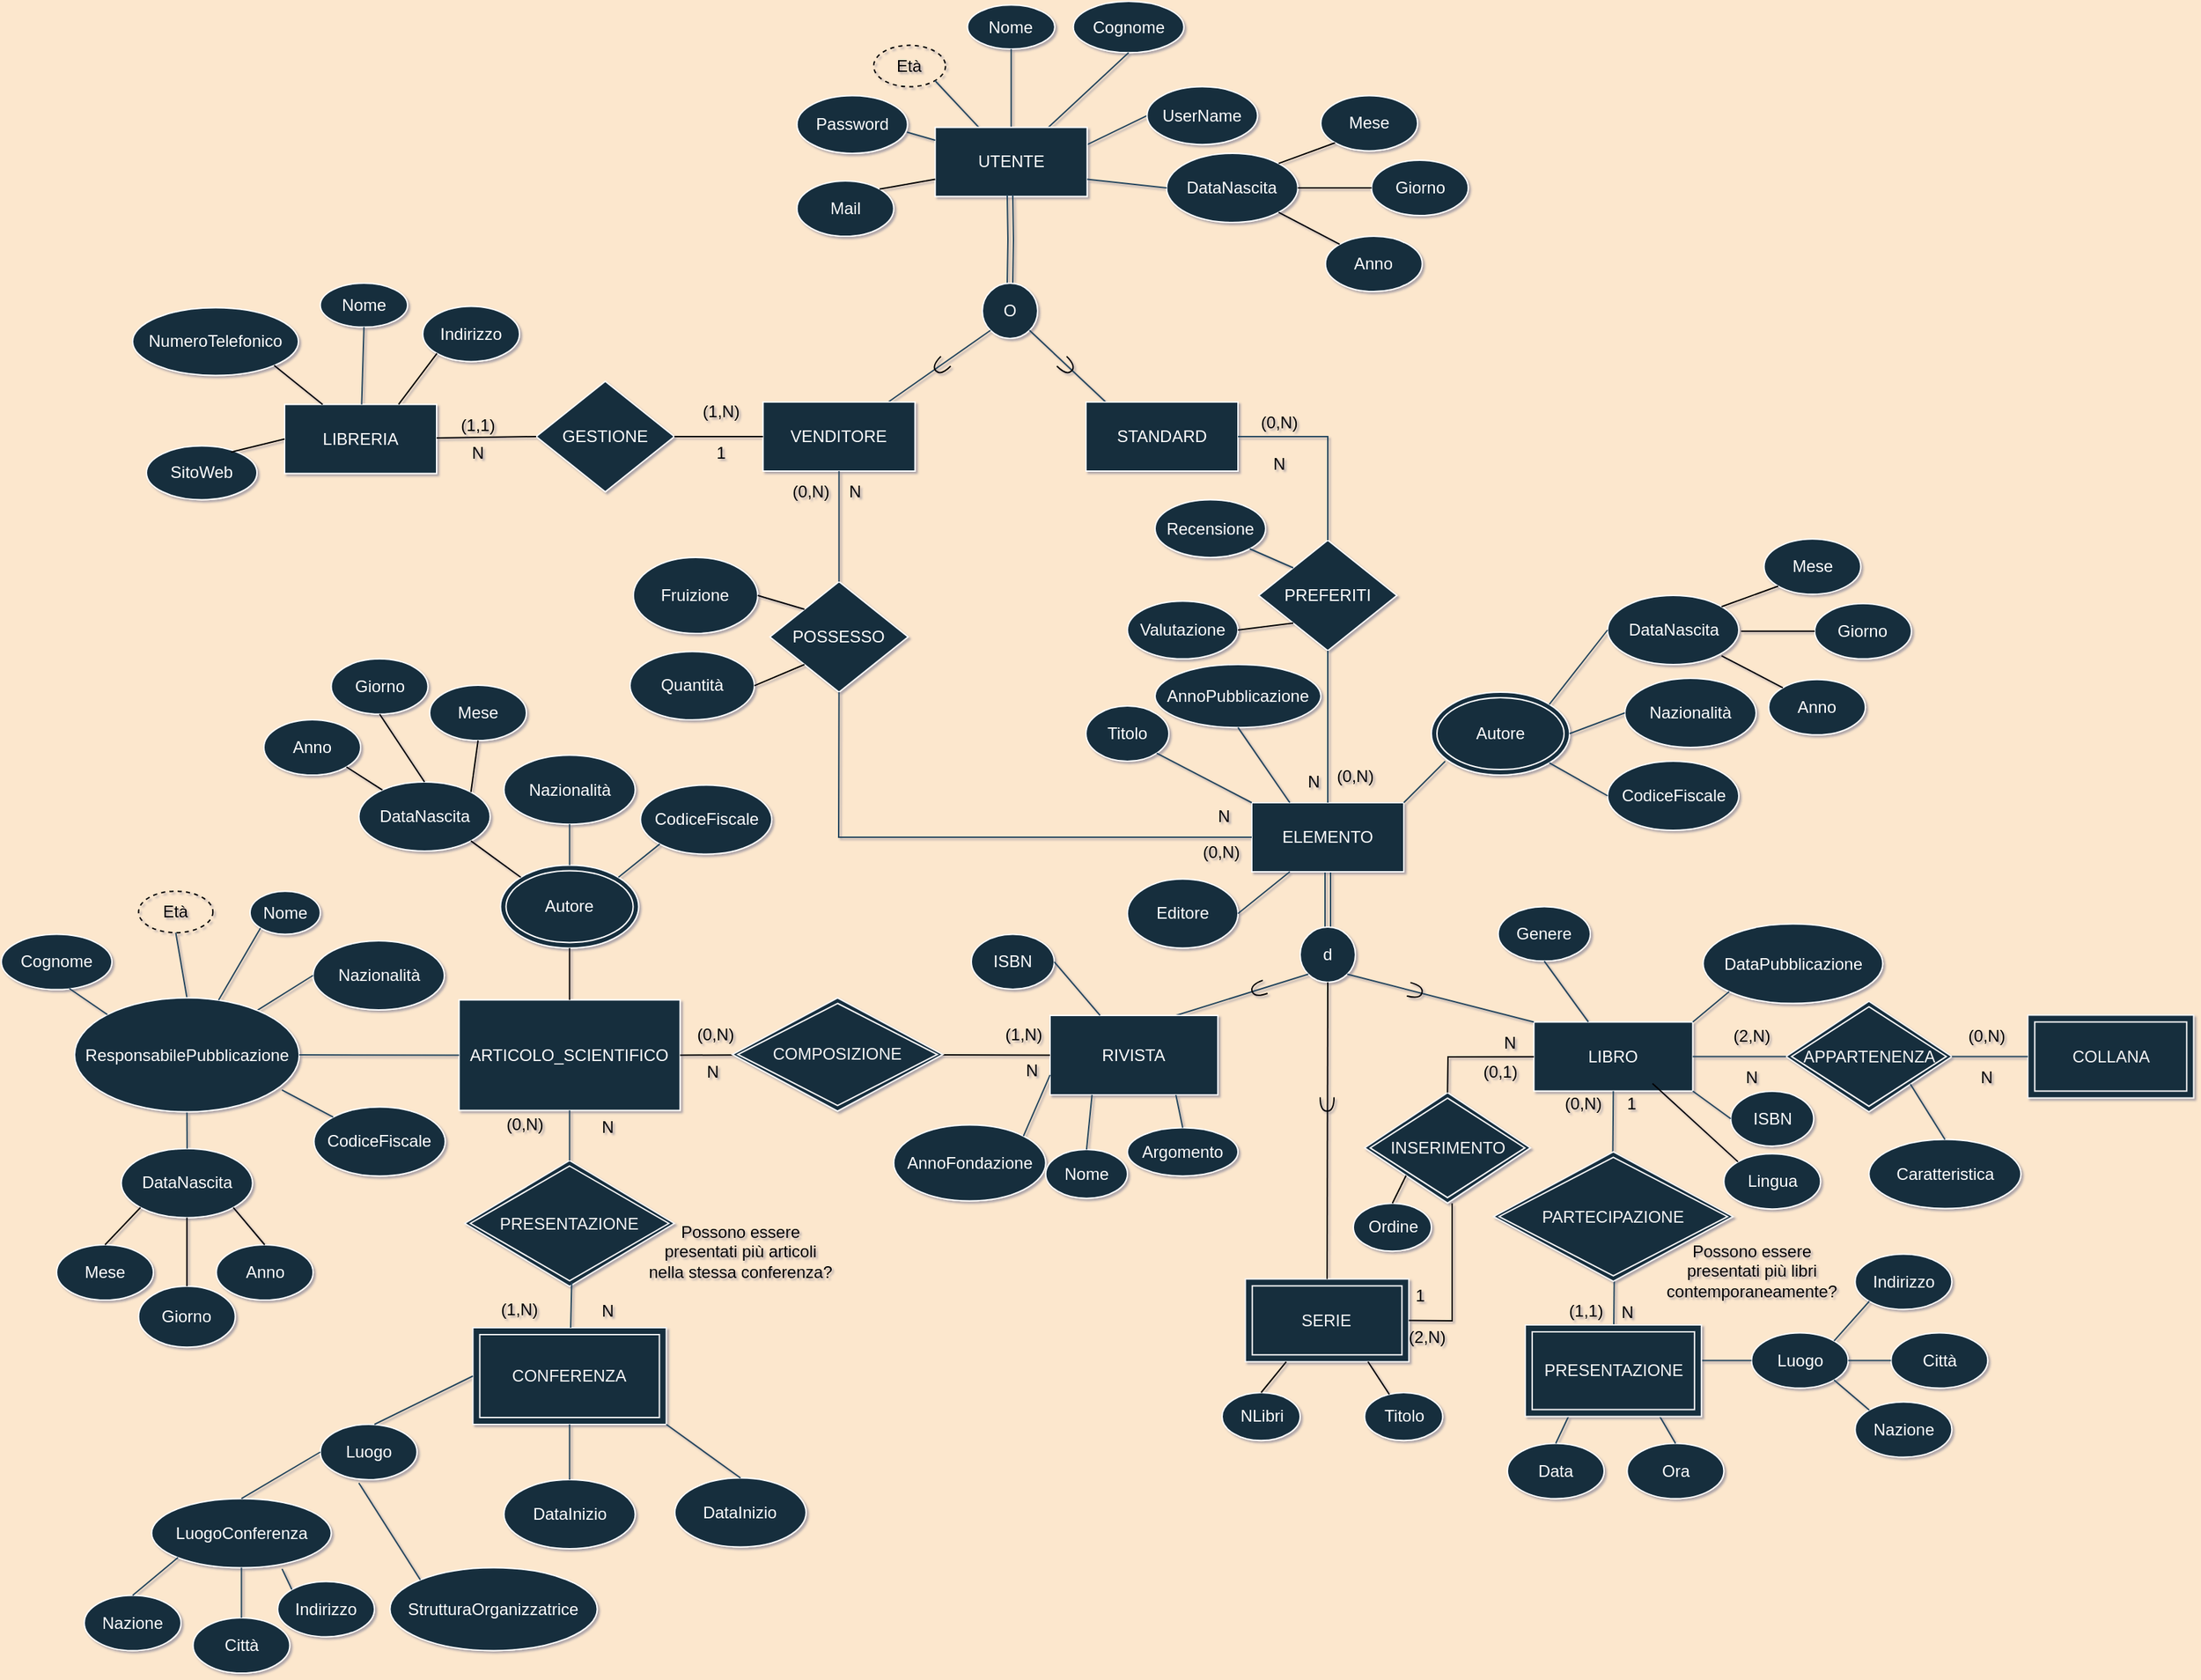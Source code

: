 <mxfile version="20.6.0" type="github">
  <diagram id="M-CdDoBV60Qnlm4ifn4K" name="Pagina-1">
    <mxGraphModel dx="3454" dy="1910" grid="1" gridSize="10" guides="1" tooltips="1" connect="1" arrows="1" fold="1" page="1" pageScale="1" pageWidth="827" pageHeight="1169" background="#FCE7CD" math="0" shadow="1">
      <root>
        <mxCell id="0" />
        <mxCell id="1" parent="0" />
        <mxCell id="KIYsPXz1NXXI_963rC55-44" style="edgeStyle=orthogonalEdgeStyle;shape=link;rounded=0;orthogonalLoop=1;jettySize=auto;html=1;exitX=0.5;exitY=1;exitDx=0;exitDy=0;labelBackgroundColor=#FCE7CD;strokeColor=#23445D;" parent="1" source="KIYsPXz1NXXI_963rC55-1" edge="1">
          <mxGeometry relative="1" as="geometry">
            <mxPoint x="80" y="230.0" as="targetPoint" />
          </mxGeometry>
        </mxCell>
        <mxCell id="KIYsPXz1NXXI_963rC55-1" value="ELEMENTO" style="rounded=0;whiteSpace=wrap;html=1;fillColor=#182E3E;strokeColor=#FFFFFF;fontColor=#FFFFFF;" parent="1" vertex="1">
          <mxGeometry x="25" y="140" width="110" height="50" as="geometry" />
        </mxCell>
        <mxCell id="KIYsPXz1NXXI_963rC55-2" value="ARTICOLO_SCIENTIFICO" style="rounded=0;whiteSpace=wrap;html=1;fillColor=#182E3E;strokeColor=#FFFFFF;fontColor=#FFFFFF;" parent="1" vertex="1">
          <mxGeometry x="-548.75" y="282.73" width="160" height="80" as="geometry" />
        </mxCell>
        <mxCell id="KIYsPXz1NXXI_963rC55-3" value="LIBRO" style="rounded=0;whiteSpace=wrap;html=1;fillColor=#182E3E;strokeColor=#FFFFFF;fontColor=#FFFFFF;" parent="1" vertex="1">
          <mxGeometry x="229.17" y="298.73" width="115" height="50" as="geometry" />
        </mxCell>
        <mxCell id="KIYsPXz1NXXI_963rC55-4" value="Titolo" style="ellipse;whiteSpace=wrap;html=1;fillColor=#182E3E;strokeColor=#FFFFFF;fontColor=#FFFFFF;" parent="1" vertex="1">
          <mxGeometry x="-95" y="70" width="60" height="40" as="geometry" />
        </mxCell>
        <mxCell id="KIYsPXz1NXXI_963rC55-8" value="" style="endArrow=none;html=1;rounded=0;exitX=1;exitY=1;exitDx=0;exitDy=0;labelBackgroundColor=#FCE7CD;strokeColor=#23445D;entryX=0;entryY=0;entryDx=0;entryDy=0;" parent="1" source="KIYsPXz1NXXI_963rC55-4" target="KIYsPXz1NXXI_963rC55-1" edge="1">
          <mxGeometry width="50" height="50" relative="1" as="geometry">
            <mxPoint x="35" y="120" as="sourcePoint" />
            <mxPoint x="85" y="70" as="targetPoint" />
          </mxGeometry>
        </mxCell>
        <mxCell id="KIYsPXz1NXXI_963rC55-9" value="AnnoPubblicazione" style="ellipse;whiteSpace=wrap;html=1;fillColor=#182E3E;strokeColor=#FFFFFF;fontColor=#FFFFFF;" parent="1" vertex="1">
          <mxGeometry x="-45" y="40" width="120" height="45.58" as="geometry" />
        </mxCell>
        <mxCell id="KIYsPXz1NXXI_963rC55-11" value="" style="endArrow=none;html=1;rounded=0;entryX=0.5;entryY=1;entryDx=0;entryDy=0;labelBackgroundColor=#FCE7CD;strokeColor=#23445D;exitX=0.25;exitY=0;exitDx=0;exitDy=0;" parent="1" source="KIYsPXz1NXXI_963rC55-1" target="KIYsPXz1NXXI_963rC55-9" edge="1">
          <mxGeometry width="50" height="50" relative="1" as="geometry">
            <mxPoint x="75" y="140" as="sourcePoint" />
            <mxPoint x="125" y="90" as="targetPoint" />
          </mxGeometry>
        </mxCell>
        <mxCell id="KIYsPXz1NXXI_963rC55-12" value="Autore" style="ellipse;shape=doubleEllipse;whiteSpace=wrap;html=1;fillColor=#182E3E;strokeColor=#FFFFFF;fontColor=#FFFFFF;" parent="1" vertex="1">
          <mxGeometry x="155" y="60" width="100" height="60" as="geometry" />
        </mxCell>
        <mxCell id="KIYsPXz1NXXI_963rC55-13" value="" style="endArrow=none;html=1;rounded=0;labelBackgroundColor=#FCE7CD;strokeColor=#23445D;" parent="1" edge="1">
          <mxGeometry width="50" height="50" relative="1" as="geometry">
            <mxPoint x="135" y="140" as="sourcePoint" />
            <mxPoint x="165" y="110" as="targetPoint" />
          </mxGeometry>
        </mxCell>
        <mxCell id="KIYsPXz1NXXI_963rC55-14" value="Nome" style="ellipse;whiteSpace=wrap;html=1;fillColor=#182E3E;strokeColor=#FFFFFF;fontColor=#FFFFFF;" parent="1" vertex="1">
          <mxGeometry x="-180.74" y="-437.34" width="63.16" height="31.79" as="geometry" />
        </mxCell>
        <mxCell id="KIYsPXz1NXXI_963rC55-15" value="" style="endArrow=none;html=1;rounded=0;exitX=0.5;exitY=1;exitDx=0;exitDy=0;labelBackgroundColor=#FCE7CD;strokeColor=#23445D;" parent="1" source="KIYsPXz1NXXI_963rC55-14" target="_2MecV2IiAmUGZykWip9-86" edge="1">
          <mxGeometry width="50" height="50" relative="1" as="geometry">
            <mxPoint x="-110.17" y="-415.84" as="sourcePoint" />
            <mxPoint x="-165.607" y="-357.004" as="targetPoint" />
          </mxGeometry>
        </mxCell>
        <mxCell id="KIYsPXz1NXXI_963rC55-16" value="Cognome" style="ellipse;whiteSpace=wrap;html=1;fillColor=#182E3E;strokeColor=#FFFFFF;fontColor=#FFFFFF;" parent="1" vertex="1">
          <mxGeometry x="-104.16" y="-440" width="80" height="37.11" as="geometry" />
        </mxCell>
        <mxCell id="KIYsPXz1NXXI_963rC55-19" value="" style="endArrow=none;html=1;rounded=0;entryX=0.5;entryY=1;entryDx=0;entryDy=0;labelBackgroundColor=#FCE7CD;strokeColor=#23445D;" parent="1" source="_2MecV2IiAmUGZykWip9-86" target="KIYsPXz1NXXI_963rC55-16" edge="1">
          <mxGeometry width="50" height="50" relative="1" as="geometry">
            <mxPoint x="-143.671" y="-355.489" as="sourcePoint" />
            <mxPoint x="-79.34" y="-397" as="targetPoint" />
          </mxGeometry>
        </mxCell>
        <mxCell id="KIYsPXz1NXXI_963rC55-20" value="Editore" style="ellipse;whiteSpace=wrap;html=1;fillColor=#182E3E;strokeColor=#FFFFFF;fontColor=#FFFFFF;" parent="1" vertex="1">
          <mxGeometry x="-65" y="195.23" width="80" height="50" as="geometry" />
        </mxCell>
        <mxCell id="KIYsPXz1NXXI_963rC55-22" value="" style="endArrow=none;html=1;rounded=0;exitX=1;exitY=0.5;exitDx=0;exitDy=0;entryX=0.25;entryY=1;entryDx=0;entryDy=0;labelBackgroundColor=#FCE7CD;strokeColor=#23445D;" parent="1" source="KIYsPXz1NXXI_963rC55-20" target="KIYsPXz1NXXI_963rC55-1" edge="1">
          <mxGeometry width="50" height="50" relative="1" as="geometry">
            <mxPoint x="155" y="210" as="sourcePoint" />
            <mxPoint x="205" y="160" as="targetPoint" />
          </mxGeometry>
        </mxCell>
        <mxCell id="KIYsPXz1NXXI_963rC55-23" value="Fruizione" style="ellipse;whiteSpace=wrap;html=1;fillColor=#182E3E;strokeColor=#FFFFFF;fontColor=#FFFFFF;" parent="1" vertex="1">
          <mxGeometry x="-422.58" y="-37.5" width="90" height="55" as="geometry" />
        </mxCell>
        <mxCell id="KIYsPXz1NXXI_963rC55-25" value="DataPubblicazione" style="ellipse;whiteSpace=wrap;html=1;fillColor=#182E3E;strokeColor=#FFFFFF;fontColor=#FFFFFF;" parent="1" vertex="1">
          <mxGeometry x="351.67" y="227.8" width="130" height="57.5" as="geometry" />
        </mxCell>
        <mxCell id="KIYsPXz1NXXI_963rC55-27" value="Luogo" style="ellipse;whiteSpace=wrap;html=1;fillColor=#182E3E;strokeColor=#FFFFFF;fontColor=#FFFFFF;" parent="1" vertex="1">
          <mxGeometry x="386.67" y="523.73" width="70" height="40" as="geometry" />
        </mxCell>
        <mxCell id="KIYsPXz1NXXI_963rC55-29" value="COLLANA" style="shape=ext;margin=3;double=1;whiteSpace=wrap;html=1;align=center;fillStyle=auto;strokeColor=#F5F5F5;fontColor=#F5F5F5;fillColor=#182E3E;" parent="1" vertex="1">
          <mxGeometry x="586.67" y="293.73" width="120" height="60" as="geometry" />
        </mxCell>
        <mxCell id="KIYsPXz1NXXI_963rC55-30" value="&lt;font color=&quot;#f5f5f5&quot;&gt;APPARTENENZA&lt;/font&gt;" style="shape=rhombus;double=1;perimeter=rhombusPerimeter;whiteSpace=wrap;html=1;align=center;fillColor=#182E3E;fillStyle=auto;strokeColor=#F5F5F5;" parent="1" vertex="1">
          <mxGeometry x="411.67" y="283.73" width="120" height="80" as="geometry" />
        </mxCell>
        <mxCell id="KIYsPXz1NXXI_963rC55-31" value="" style="endArrow=none;html=1;rounded=0;entryX=0;entryY=0.5;entryDx=0;entryDy=0;exitX=1;exitY=0.5;exitDx=0;exitDy=0;labelBackgroundColor=#FCE7CD;strokeColor=#23445D;fontColor=#000000;" parent="1" source="KIYsPXz1NXXI_963rC55-3" target="KIYsPXz1NXXI_963rC55-30" edge="1">
          <mxGeometry width="50" height="50" relative="1" as="geometry">
            <mxPoint x="246.67" y="333.73" as="sourcePoint" />
            <mxPoint x="296.67" y="283.73" as="targetPoint" />
          </mxGeometry>
        </mxCell>
        <mxCell id="KIYsPXz1NXXI_963rC55-33" value="N" style="text;html=1;strokeColor=none;fillColor=none;align=center;verticalAlign=middle;whiteSpace=wrap;rounded=0;fontColor=#000000;" parent="1" vertex="1">
          <mxGeometry x="526.67" y="323.73" width="60" height="30" as="geometry" />
        </mxCell>
        <mxCell id="KIYsPXz1NXXI_963rC55-34" value="N" style="text;html=1;strokeColor=none;fillColor=none;align=center;verticalAlign=middle;whiteSpace=wrap;rounded=0;fontColor=#000000;" parent="1" vertex="1">
          <mxGeometry x="356.67" y="323.73" width="60" height="30" as="geometry" />
        </mxCell>
        <mxCell id="KIYsPXz1NXXI_963rC55-37" value="(2,N)" style="text;html=1;strokeColor=none;fillColor=none;align=center;verticalAlign=middle;whiteSpace=wrap;rounded=0;fontColor=#000000;" parent="1" vertex="1">
          <mxGeometry x="356.67" y="293.73" width="60" height="30" as="geometry" />
        </mxCell>
        <mxCell id="KIYsPXz1NXXI_963rC55-38" value="(0,N)" style="text;html=1;strokeColor=none;fillColor=none;align=center;verticalAlign=middle;whiteSpace=wrap;rounded=0;fontColor=#000000;" parent="1" vertex="1">
          <mxGeometry x="526.67" y="293.73" width="60" height="30" as="geometry" />
        </mxCell>
        <mxCell id="KIYsPXz1NXXI_963rC55-41" value="Data" style="ellipse;whiteSpace=wrap;html=1;fillColor=#182E3E;strokeColor=#FFFFFF;fontColor=#FFFFFF;" parent="1" vertex="1">
          <mxGeometry x="210.01" y="603.73" width="70" height="40" as="geometry" />
        </mxCell>
        <mxCell id="KIYsPXz1NXXI_963rC55-42" value="" style="endArrow=none;html=1;rounded=0;entryX=0;entryY=0.5;entryDx=0;entryDy=0;exitX=1;exitY=0.5;exitDx=0;exitDy=0;labelBackgroundColor=#FCE7CD;strokeColor=#23445D;fontColor=#000000;" parent="1" target="KIYsPXz1NXXI_963rC55-27" edge="1">
          <mxGeometry width="50" height="50" relative="1" as="geometry">
            <mxPoint x="341.67" y="543.73" as="sourcePoint" />
            <mxPoint x="316.67" y="453.73" as="targetPoint" />
          </mxGeometry>
        </mxCell>
        <mxCell id="KIYsPXz1NXXI_963rC55-43" value="" style="endArrow=none;html=1;rounded=0;exitX=0.5;exitY=0;exitDx=0;exitDy=0;entryX=0.25;entryY=1;entryDx=0;entryDy=0;labelBackgroundColor=#FCE7CD;strokeColor=#23445D;" parent="1" source="KIYsPXz1NXXI_963rC55-41" edge="1">
          <mxGeometry width="50" height="50" relative="1" as="geometry">
            <mxPoint x="266.67" y="503.73" as="sourcePoint" />
            <mxPoint x="259.17" y="573.73" as="targetPoint" />
          </mxGeometry>
        </mxCell>
        <mxCell id="KIYsPXz1NXXI_963rC55-45" value="d" style="ellipse;whiteSpace=wrap;html=1;aspect=fixed;fillColor=#182E3E;strokeColor=#FFFFFF;fontColor=#FFFFFF;" parent="1" vertex="1">
          <mxGeometry x="60" y="230" width="40" height="40" as="geometry" />
        </mxCell>
        <mxCell id="KIYsPXz1NXXI_963rC55-66" value="" style="endArrow=none;html=1;rounded=0;entryX=1;entryY=1;entryDx=0;entryDy=0;startArrow=none;labelBackgroundColor=#FCE7CD;strokeColor=#23445D;exitX=0;exitY=0;exitDx=0;exitDy=0;" parent="1" source="KIYsPXz1NXXI_963rC55-3" target="KIYsPXz1NXXI_963rC55-45" edge="1">
          <mxGeometry width="50" height="50" relative="1" as="geometry">
            <mxPoint x="220" y="280" as="sourcePoint" />
            <mxPoint x="35" y="240" as="targetPoint" />
          </mxGeometry>
        </mxCell>
        <mxCell id="KIYsPXz1NXXI_963rC55-68" value="" style="endArrow=none;html=1;rounded=0;entryX=0;entryY=1;entryDx=0;entryDy=0;labelBackgroundColor=#FCE7CD;strokeColor=#23445D;exitX=0.75;exitY=0;exitDx=0;exitDy=0;" parent="1" target="KIYsPXz1NXXI_963rC55-45" edge="1" source="_2MecV2IiAmUGZykWip9-22">
          <mxGeometry width="50" height="50" relative="1" as="geometry">
            <mxPoint x="-15" y="290" as="sourcePoint" />
            <mxPoint x="65.858" y="264.142" as="targetPoint" />
          </mxGeometry>
        </mxCell>
        <mxCell id="KIYsPXz1NXXI_963rC55-76" value="" style="endArrow=none;html=1;rounded=0;entryX=0.5;entryY=1;entryDx=0;entryDy=0;labelBackgroundColor=#FCE7CD;strokeColor=#23445D;fontColor=#000000;" parent="1" target="KIYsPXz1NXXI_963rC55-3" edge="1">
          <mxGeometry width="50" height="50" relative="1" as="geometry">
            <mxPoint x="286.282" y="393.73" as="sourcePoint" />
            <mxPoint x="166.67" y="313.73" as="targetPoint" />
          </mxGeometry>
        </mxCell>
        <mxCell id="KIYsPXz1NXXI_963rC55-78" value="" style="endArrow=none;html=1;rounded=0;entryX=0.51;entryY=0.968;entryDx=0;entryDy=0;entryPerimeter=0;labelBackgroundColor=#FCE7CD;strokeColor=#23445D;fontColor=#000000;" parent="1" edge="1" source="9tiekmG705ZkaHGTmHuo-40">
          <mxGeometry width="50" height="50" relative="1" as="geometry">
            <mxPoint x="286.67" y="513.73" as="sourcePoint" />
            <mxPoint x="287.357" y="481.818" as="targetPoint" />
          </mxGeometry>
        </mxCell>
        <mxCell id="KIYsPXz1NXXI_963rC55-79" value="N" style="text;html=1;strokeColor=none;fillColor=none;align=center;verticalAlign=middle;whiteSpace=wrap;rounded=0;fontColor=#000000;" parent="1" vertex="1">
          <mxGeometry x="266.68" y="493.73" width="60" height="30" as="geometry" />
        </mxCell>
        <mxCell id="KIYsPXz1NXXI_963rC55-80" value="1" style="text;html=1;strokeColor=none;fillColor=none;align=center;verticalAlign=middle;whiteSpace=wrap;rounded=0;fontColor=#000000;" parent="1" vertex="1">
          <mxGeometry x="270.01" y="343.25" width="60" height="30" as="geometry" />
        </mxCell>
        <mxCell id="KIYsPXz1NXXI_963rC55-81" value="(0,N)" style="text;html=1;strokeColor=none;fillColor=none;align=center;verticalAlign=middle;whiteSpace=wrap;rounded=0;fontColor=#000000;" parent="1" vertex="1">
          <mxGeometry x="235.0" y="343.25" width="60" height="30" as="geometry" />
        </mxCell>
        <mxCell id="KIYsPXz1NXXI_963rC55-82" value="(1,1)" style="text;html=1;strokeColor=none;fillColor=none;align=center;verticalAlign=middle;whiteSpace=wrap;rounded=0;fontColor=#000000;" parent="1" vertex="1">
          <mxGeometry x="236.67" y="492.73" width="60" height="30" as="geometry" />
        </mxCell>
        <mxCell id="KIYsPXz1NXXI_963rC55-83" value="" style="endArrow=none;html=1;rounded=0;entryX=0;entryY=1;entryDx=0;entryDy=0;labelBackgroundColor=#FCE7CD;strokeColor=#23445D;exitX=1;exitY=0;exitDx=0;exitDy=0;" parent="1" source="KIYsPXz1NXXI_963rC55-3" target="KIYsPXz1NXXI_963rC55-25" edge="1">
          <mxGeometry width="50" height="50" relative="1" as="geometry">
            <mxPoint x="300.67" y="293.73" as="sourcePoint" />
            <mxPoint x="350.67" y="243.73" as="targetPoint" />
          </mxGeometry>
        </mxCell>
        <mxCell id="KIYsPXz1NXXI_963rC55-84" value="DataNascita" style="ellipse;whiteSpace=wrap;html=1;fillColor=#182E3E;strokeColor=#FFFFFF;fontColor=#FFFFFF;" parent="1" vertex="1">
          <mxGeometry x="282.5" y="-10" width="95" height="50" as="geometry" />
        </mxCell>
        <mxCell id="KIYsPXz1NXXI_963rC55-86" value="" style="endArrow=none;html=1;rounded=0;exitX=1;exitY=0.25;exitDx=0;exitDy=0;labelBackgroundColor=#FCE7CD;strokeColor=#23445D;entryX=0;entryY=0.5;entryDx=0;entryDy=0;" parent="1" source="_2MecV2IiAmUGZykWip9-86" target="_2MecV2IiAmUGZykWip9-87" edge="1">
          <mxGeometry width="50" height="50" relative="1" as="geometry">
            <mxPoint x="-123.985" y="-348.213" as="sourcePoint" />
            <mxPoint x="-72.5" y="-388.21" as="targetPoint" />
          </mxGeometry>
        </mxCell>
        <mxCell id="KIYsPXz1NXXI_963rC55-87" value="CodiceFiscale" style="ellipse;whiteSpace=wrap;html=1;fillColor=#182E3E;strokeColor=#FFFFFF;fontColor=#FFFFFF;" parent="1" vertex="1">
          <mxGeometry x="282.5" y="110" width="95" height="50" as="geometry" />
        </mxCell>
        <mxCell id="KIYsPXz1NXXI_963rC55-88" value="" style="endArrow=none;html=1;rounded=0;entryX=0;entryY=0.5;entryDx=0;entryDy=0;exitX=1;exitY=1;exitDx=0;exitDy=0;labelBackgroundColor=#FCE7CD;strokeColor=#23445D;" parent="1" source="KIYsPXz1NXXI_963rC55-12" target="KIYsPXz1NXXI_963rC55-87" edge="1">
          <mxGeometry width="50" height="50" relative="1" as="geometry">
            <mxPoint x="215" y="230" as="sourcePoint" />
            <mxPoint x="265" y="180" as="targetPoint" />
          </mxGeometry>
        </mxCell>
        <mxCell id="HXUEYXObNeZ3FaIWYVhp-1" value="" style="endArrow=none;html=1;rounded=0;entryX=0;entryY=0.5;entryDx=0;entryDy=0;labelBackgroundColor=#FCE7CD;strokeColor=#23445D;fontColor=#000000;" parent="1" source="KIYsPXz1NXXI_963rC55-30" target="KIYsPXz1NXXI_963rC55-29" edge="1">
          <mxGeometry width="50" height="50" relative="1" as="geometry">
            <mxPoint x="426.67" y="383.73" as="sourcePoint" />
            <mxPoint x="476.67" y="333.73" as="targetPoint" />
          </mxGeometry>
        </mxCell>
        <mxCell id="_2MecV2IiAmUGZykWip9-1" value="Nazionalità" style="ellipse;whiteSpace=wrap;html=1;strokeColor=#FFFFFF;fontColor=#FFFFFF;fillColor=#182E3E;" parent="1" vertex="1">
          <mxGeometry x="295" y="50" width="95" height="50" as="geometry" />
        </mxCell>
        <mxCell id="_2MecV2IiAmUGZykWip9-5" value="" style="endArrow=none;html=1;rounded=0;strokeColor=#23445D;entryX=0;entryY=0.5;entryDx=0;entryDy=0;exitX=1;exitY=0.5;exitDx=0;exitDy=0;" parent="1" source="KIYsPXz1NXXI_963rC55-12" target="_2MecV2IiAmUGZykWip9-1" edge="1">
          <mxGeometry width="50" height="50" relative="1" as="geometry">
            <mxPoint x="145" y="90" as="sourcePoint" />
            <mxPoint x="195" y="40" as="targetPoint" />
          </mxGeometry>
        </mxCell>
        <mxCell id="_2MecV2IiAmUGZykWip9-6" value="&lt;font color=&quot;#000000&quot;&gt;Età&lt;/font&gt;" style="ellipse;whiteSpace=wrap;html=1;align=center;dashed=1;strokeColor=#000000;fontColor=#FFFFFF;fillColor=none;" parent="1" vertex="1">
          <mxGeometry x="-248.66" y="-408.21" width="52" height="30" as="geometry" />
        </mxCell>
        <mxCell id="_2MecV2IiAmUGZykWip9-7" value="" style="endArrow=none;html=1;rounded=0;strokeColor=#23445D;fontColor=#000000;exitX=1;exitY=1;exitDx=0;exitDy=0;" parent="1" source="_2MecV2IiAmUGZykWip9-6" target="_2MecV2IiAmUGZykWip9-86" edge="1">
          <mxGeometry width="50" height="50" relative="1" as="geometry">
            <mxPoint x="-269.34" y="-267" as="sourcePoint" />
            <mxPoint x="-194.695" y="-348.213" as="targetPoint" />
          </mxGeometry>
        </mxCell>
        <mxCell id="_2MecV2IiAmUGZykWip9-8" value="" style="shape=requiredInterface;html=1;verticalLabelPosition=bottom;sketch=0;strokeColor=#000000;fontColor=#000000;fillColor=none;rotation=15;" parent="1" vertex="1">
          <mxGeometry x="138.34" y="271.31" width="10" height="10" as="geometry" />
        </mxCell>
        <mxCell id="_2MecV2IiAmUGZykWip9-9" value="" style="shape=requiredInterface;html=1;verticalLabelPosition=bottom;sketch=0;strokeColor=#000000;fontColor=#000000;fillColor=none;rotation=-200;" parent="1" vertex="1">
          <mxGeometry x="25.0" y="270" width="10" height="10" as="geometry" />
        </mxCell>
        <mxCell id="_2MecV2IiAmUGZykWip9-11" value="Lingua" style="ellipse;whiteSpace=wrap;html=1;fillColor=#182E3E;strokeColor=#FFFFFF;fontColor=#FFFFFF;" parent="1" vertex="1">
          <mxGeometry x="366.67" y="394.08" width="70" height="40" as="geometry" />
        </mxCell>
        <mxCell id="_2MecV2IiAmUGZykWip9-13" value="Genere" style="ellipse;whiteSpace=wrap;html=1;fillColor=#182E3E;strokeColor=#FFFFFF;fontColor=#FFFFFF;" parent="1" vertex="1">
          <mxGeometry x="203.35" y="215.29" width="66.66" height="39.38" as="geometry" />
        </mxCell>
        <mxCell id="_2MecV2IiAmUGZykWip9-14" value="" style="endArrow=none;html=1;rounded=0;strokeColor=#23445D;fontColor=#000000;entryX=0.5;entryY=1;entryDx=0;entryDy=0;" parent="1" source="KIYsPXz1NXXI_963rC55-3" target="_2MecV2IiAmUGZykWip9-13" edge="1">
          <mxGeometry width="50" height="50" relative="1" as="geometry">
            <mxPoint x="266.67" y="333.73" as="sourcePoint" />
            <mxPoint x="316.67" y="283.73" as="targetPoint" />
          </mxGeometry>
        </mxCell>
        <mxCell id="_2MecV2IiAmUGZykWip9-15" value="ISBN" style="ellipse;whiteSpace=wrap;html=1;fillColor=#182E3E;strokeColor=#FFFFFF;fontColor=#FFFFFF;" parent="1" vertex="1">
          <mxGeometry x="371.67" y="348.89" width="60" height="39.69" as="geometry" />
        </mxCell>
        <mxCell id="_2MecV2IiAmUGZykWip9-17" value="" style="endArrow=none;html=1;rounded=0;strokeColor=#23445D;fontColor=#000000;exitX=0;exitY=0.5;exitDx=0;exitDy=0;entryX=1;entryY=1;entryDx=0;entryDy=0;" parent="1" source="_2MecV2IiAmUGZykWip9-15" target="KIYsPXz1NXXI_963rC55-3" edge="1">
          <mxGeometry width="50" height="50" relative="1" as="geometry">
            <mxPoint x="464.16" y="398.58" as="sourcePoint" />
            <mxPoint x="425.84" y="383.9" as="targetPoint" />
          </mxGeometry>
        </mxCell>
        <mxCell id="_2MecV2IiAmUGZykWip9-18" value="Ora" style="ellipse;whiteSpace=wrap;html=1;fillColor=#182E3E;strokeColor=#FFFFFF;fontColor=#FFFFFF;" parent="1" vertex="1">
          <mxGeometry x="296.67" y="603.73" width="70" height="40" as="geometry" />
        </mxCell>
        <mxCell id="_2MecV2IiAmUGZykWip9-19" value="" style="endArrow=none;html=1;rounded=0;exitX=0.5;exitY=0;exitDx=0;exitDy=0;entryX=0.75;entryY=1;entryDx=0;entryDy=0;labelBackgroundColor=#FCE7CD;strokeColor=#23445D;" parent="1" source="_2MecV2IiAmUGZykWip9-18" edge="1">
          <mxGeometry width="50" height="50" relative="1" as="geometry">
            <mxPoint x="353.33" y="503.73" as="sourcePoint" />
            <mxPoint x="314.17" y="573.73" as="targetPoint" />
          </mxGeometry>
        </mxCell>
        <mxCell id="_2MecV2IiAmUGZykWip9-22" value="RIVISTA" style="rounded=0;whiteSpace=wrap;html=1;fillColor=#182E3E;strokeColor=#FFFFFF;fontColor=#FFFFFF;" parent="1" vertex="1">
          <mxGeometry x="-121" y="293.98" width="121.42" height="57.5" as="geometry" />
        </mxCell>
        <mxCell id="_2MecV2IiAmUGZykWip9-23" value="CONFERENZA" style="shape=ext;margin=3;double=1;whiteSpace=wrap;html=1;align=center;fillStyle=auto;strokeColor=#F5F5F5;fontColor=#F5F5F5;fillColor=#182E3E;" parent="1" vertex="1">
          <mxGeometry x="-538.75" y="520" width="140" height="70" as="geometry" />
        </mxCell>
        <mxCell id="_2MecV2IiAmUGZykWip9-36" value="Nome" style="ellipse;whiteSpace=wrap;html=1;fillColor=#182E3E;strokeColor=#FFFFFF;fontColor=#FFFFFF;" parent="1" vertex="1">
          <mxGeometry x="-124.16" y="391.06" width="59.16" height="35.35" as="geometry" />
        </mxCell>
        <mxCell id="_2MecV2IiAmUGZykWip9-39" value="" style="endArrow=none;html=1;rounded=0;strokeColor=#23445D;fontColor=#000000;entryX=0.25;entryY=1;entryDx=0;entryDy=0;exitX=0.5;exitY=0;exitDx=0;exitDy=0;" parent="1" source="_2MecV2IiAmUGZykWip9-36" target="_2MecV2IiAmUGZykWip9-22" edge="1">
          <mxGeometry width="50" height="50" relative="1" as="geometry">
            <mxPoint x="170.84" y="454.65" as="sourcePoint" />
            <mxPoint x="-108.24" y="400.0" as="targetPoint" />
          </mxGeometry>
        </mxCell>
        <mxCell id="_2MecV2IiAmUGZykWip9-40" value="Argomento" style="ellipse;whiteSpace=wrap;html=1;fillColor=#182E3E;strokeColor=#FFFFFF;fontColor=#FFFFFF;" parent="1" vertex="1">
          <mxGeometry x="-65" y="375.23" width="80" height="35" as="geometry" />
        </mxCell>
        <mxCell id="_2MecV2IiAmUGZykWip9-41" value="" style="endArrow=none;html=1;rounded=0;strokeColor=#23445D;fontColor=#000000;entryX=0.5;entryY=0;entryDx=0;entryDy=0;exitX=0.75;exitY=1;exitDx=0;exitDy=0;" parent="1" source="_2MecV2IiAmUGZykWip9-22" target="_2MecV2IiAmUGZykWip9-40" edge="1">
          <mxGeometry width="50" height="50" relative="1" as="geometry">
            <mxPoint x="-40" y="365" as="sourcePoint" />
            <mxPoint x="65" y="445" as="targetPoint" />
          </mxGeometry>
        </mxCell>
        <mxCell id="_2MecV2IiAmUGZykWip9-42" value="AnnoFondazione" style="ellipse;whiteSpace=wrap;html=1;fillColor=#182E3E;strokeColor=#FFFFFF;fontColor=#FFFFFF;" parent="1" vertex="1">
          <mxGeometry x="-234.16" y="373.25" width="110" height="55" as="geometry" />
        </mxCell>
        <mxCell id="_2MecV2IiAmUGZykWip9-43" value="" style="endArrow=none;html=1;rounded=0;strokeColor=#23445D;fontColor=#000000;exitX=1;exitY=0;exitDx=0;exitDy=0;entryX=0;entryY=0.75;entryDx=0;entryDy=0;" parent="1" source="_2MecV2IiAmUGZykWip9-42" target="_2MecV2IiAmUGZykWip9-22" edge="1">
          <mxGeometry width="50" height="50" relative="1" as="geometry">
            <mxPoint x="40.84" y="420" as="sourcePoint" />
            <mxPoint x="90.84" y="370" as="targetPoint" />
          </mxGeometry>
        </mxCell>
        <mxCell id="_2MecV2IiAmUGZykWip9-46" value="Nome" style="ellipse;whiteSpace=wrap;html=1;fillColor=#182E3E;strokeColor=#FFFFFF;fontColor=#FFFFFF;" parent="1" vertex="1">
          <mxGeometry x="-700" y="204.07" width="50.83" height="31.16" as="geometry" />
        </mxCell>
        <mxCell id="_2MecV2IiAmUGZykWip9-48" value="Cognome" style="ellipse;whiteSpace=wrap;html=1;fillColor=#182E3E;strokeColor=#FFFFFF;fontColor=#FFFFFF;" parent="1" vertex="1">
          <mxGeometry x="-880" y="235.31" width="80" height="40" as="geometry" />
        </mxCell>
        <mxCell id="_2MecV2IiAmUGZykWip9-50" value="DataNascita" style="ellipse;whiteSpace=wrap;html=1;fillColor=#182E3E;strokeColor=#FFFFFF;fontColor=#FFFFFF;" parent="1" vertex="1">
          <mxGeometry x="-793.21" y="390.35" width="95" height="50" as="geometry" />
        </mxCell>
        <mxCell id="_2MecV2IiAmUGZykWip9-51" value="" style="endArrow=none;html=1;rounded=0;labelBackgroundColor=#FCE7CD;strokeColor=#23445D;" parent="1" source="_2MecV2IiAmUGZykWip9-58" target="_2MecV2IiAmUGZykWip9-50" edge="1">
          <mxGeometry width="50" height="50" relative="1" as="geometry">
            <mxPoint x="-724.735" y="251.517" as="sourcePoint" />
            <mxPoint x="-843.75" y="262.73" as="targetPoint" />
          </mxGeometry>
        </mxCell>
        <mxCell id="_2MecV2IiAmUGZykWip9-52" value="CodiceFiscale" style="ellipse;whiteSpace=wrap;html=1;fillColor=#182E3E;strokeColor=#FFFFFF;fontColor=#FFFFFF;" parent="1" vertex="1">
          <mxGeometry x="-653.75" y="360.23" width="95" height="50" as="geometry" />
        </mxCell>
        <mxCell id="_2MecV2IiAmUGZykWip9-54" value="Nazionalità" style="ellipse;whiteSpace=wrap;html=1;strokeColor=#FFFFFF;fontColor=#FFFFFF;fillColor=#182E3E;" parent="1" vertex="1">
          <mxGeometry x="-654.41" y="240.0" width="95" height="50" as="geometry" />
        </mxCell>
        <mxCell id="_2MecV2IiAmUGZykWip9-55" value="" style="endArrow=none;html=1;rounded=0;strokeColor=#23445D;entryX=0;entryY=0.5;entryDx=0;entryDy=0;" parent="1" source="_2MecV2IiAmUGZykWip9-58" target="_2MecV2IiAmUGZykWip9-54" edge="1">
          <mxGeometry width="50" height="50" relative="1" as="geometry">
            <mxPoint x="-710.09" y="272.73" as="sourcePoint" />
            <mxPoint x="-770.09" y="222.73" as="targetPoint" />
          </mxGeometry>
        </mxCell>
        <mxCell id="_2MecV2IiAmUGZykWip9-56" value="&lt;font color=&quot;#000000&quot;&gt;Età&lt;/font&gt;" style="ellipse;whiteSpace=wrap;html=1;align=center;dashed=1;strokeColor=#000000;fontColor=#FFFFFF;fillColor=none;" parent="1" vertex="1">
          <mxGeometry x="-780.71" y="204.07" width="53.83" height="30" as="geometry" />
        </mxCell>
        <mxCell id="_2MecV2IiAmUGZykWip9-57" value="" style="endArrow=none;html=1;rounded=0;strokeColor=#23445D;fontColor=#000000;exitX=0.5;exitY=1;exitDx=0;exitDy=0;entryX=0.5;entryY=0;entryDx=0;entryDy=0;" parent="1" source="_2MecV2IiAmUGZykWip9-56" target="_2MecV2IiAmUGZykWip9-58" edge="1">
          <mxGeometry width="50" height="50" relative="1" as="geometry">
            <mxPoint x="-693.75" y="252.73" as="sourcePoint" />
            <mxPoint x="-795.147" y="251.339" as="targetPoint" />
          </mxGeometry>
        </mxCell>
        <mxCell id="_2MecV2IiAmUGZykWip9-58" value="ResponsabilePubblicazione" style="ellipse;whiteSpace=wrap;html=1;fillColor=#182E3E;strokeColor=#FFFFFF;fontColor=#FFFFFF;" parent="1" vertex="1">
          <mxGeometry x="-827" y="281.25" width="162.58" height="82.5" as="geometry" />
        </mxCell>
        <mxCell id="_2MecV2IiAmUGZykWip9-59" value="" style="endArrow=none;html=1;rounded=0;strokeColor=#23445D;fontColor=#000000;entryX=0.923;entryY=0.808;entryDx=0;entryDy=0;exitX=0;exitY=0;exitDx=0;exitDy=0;entryPerimeter=0;" parent="1" source="_2MecV2IiAmUGZykWip9-52" target="_2MecV2IiAmUGZykWip9-58" edge="1">
          <mxGeometry width="50" height="50" relative="1" as="geometry">
            <mxPoint x="-588.75" y="370.23" as="sourcePoint" />
            <mxPoint x="-537.0" y="360" as="targetPoint" />
          </mxGeometry>
        </mxCell>
        <mxCell id="_2MecV2IiAmUGZykWip9-61" value="Luogo" style="ellipse;whiteSpace=wrap;html=1;fillColor=#182E3E;strokeColor=#FFFFFF;fontColor=#FFFFFF;" parent="1" vertex="1">
          <mxGeometry x="-649.17" y="590" width="70" height="40" as="geometry" />
        </mxCell>
        <mxCell id="_2MecV2IiAmUGZykWip9-62" value="" style="endArrow=none;html=1;rounded=0;strokeColor=#23445D;fontColor=#000000;entryX=0;entryY=0.5;entryDx=0;entryDy=0;" parent="1" target="_2MecV2IiAmUGZykWip9-23" edge="1">
          <mxGeometry width="50" height="50" relative="1" as="geometry">
            <mxPoint x="-610" y="590" as="sourcePoint" />
            <mxPoint x="-311.25" y="553.73" as="targetPoint" />
          </mxGeometry>
        </mxCell>
        <mxCell id="_2MecV2IiAmUGZykWip9-63" value="DataInizio" style="ellipse;whiteSpace=wrap;html=1;fillColor=#182E3E;strokeColor=#FFFFFF;fontColor=#FFFFFF;" parent="1" vertex="1">
          <mxGeometry x="-516.25" y="630" width="95" height="50" as="geometry" />
        </mxCell>
        <mxCell id="_2MecV2IiAmUGZykWip9-64" value="" style="endArrow=none;html=1;rounded=0;strokeColor=#23445D;fontColor=#000000;exitX=0.5;exitY=0;exitDx=0;exitDy=0;entryX=0.5;entryY=1;entryDx=0;entryDy=0;" parent="1" source="_2MecV2IiAmUGZykWip9-63" target="_2MecV2IiAmUGZykWip9-23" edge="1">
          <mxGeometry width="50" height="50" relative="1" as="geometry">
            <mxPoint x="-361.25" y="603.73" as="sourcePoint" />
            <mxPoint x="-311.25" y="553.73" as="targetPoint" />
          </mxGeometry>
        </mxCell>
        <mxCell id="_2MecV2IiAmUGZykWip9-65" value="DataInizio" style="ellipse;whiteSpace=wrap;html=1;fillColor=#182E3E;strokeColor=#FFFFFF;fontColor=#FFFFFF;" parent="1" vertex="1">
          <mxGeometry x="-392.58" y="628.73" width="95" height="50" as="geometry" />
        </mxCell>
        <mxCell id="_2MecV2IiAmUGZykWip9-66" value="" style="endArrow=none;html=1;rounded=0;strokeColor=#23445D;fontColor=#000000;exitX=0.5;exitY=0;exitDx=0;exitDy=0;entryX=1;entryY=1;entryDx=0;entryDy=0;" parent="1" source="_2MecV2IiAmUGZykWip9-65" target="_2MecV2IiAmUGZykWip9-23" edge="1">
          <mxGeometry width="50" height="50" relative="1" as="geometry">
            <mxPoint x="-361.25" y="603.73" as="sourcePoint" />
            <mxPoint x="-311.25" y="553.73" as="targetPoint" />
          </mxGeometry>
        </mxCell>
        <mxCell id="_2MecV2IiAmUGZykWip9-69" value="LuogoConferenza" style="ellipse;whiteSpace=wrap;html=1;fillColor=#182E3E;strokeColor=#FFFFFF;fontColor=#FFFFFF;" parent="1" vertex="1">
          <mxGeometry x="-771.25" y="643.73" width="130" height="50" as="geometry" />
        </mxCell>
        <mxCell id="_2MecV2IiAmUGZykWip9-70" value="" style="endArrow=none;html=1;rounded=0;strokeColor=#23445D;fontColor=#000000;exitX=0.5;exitY=0;exitDx=0;exitDy=0;entryX=0;entryY=0.5;entryDx=0;entryDy=0;" parent="1" source="_2MecV2IiAmUGZykWip9-69" target="_2MecV2IiAmUGZykWip9-61" edge="1">
          <mxGeometry width="50" height="50" relative="1" as="geometry">
            <mxPoint x="-458.75" y="693.73" as="sourcePoint" />
            <mxPoint x="-408.75" y="643.73" as="targetPoint" />
          </mxGeometry>
        </mxCell>
        <mxCell id="_2MecV2IiAmUGZykWip9-72" value="StrutturaOrganizzatrice" style="ellipse;whiteSpace=wrap;html=1;fillColor=#182E3E;strokeColor=#FFFFFF;fontColor=#FFFFFF;" parent="1" vertex="1">
          <mxGeometry x="-598.75" y="693.73" width="150" height="60" as="geometry" />
        </mxCell>
        <mxCell id="_2MecV2IiAmUGZykWip9-73" value="" style="endArrow=none;html=1;rounded=0;strokeColor=#23445D;fontColor=#000000;exitX=0.398;exitY=1.059;exitDx=0;exitDy=0;entryX=0;entryY=0;entryDx=0;entryDy=0;exitPerimeter=0;" parent="1" source="_2MecV2IiAmUGZykWip9-61" target="_2MecV2IiAmUGZykWip9-72" edge="1">
          <mxGeometry width="50" height="50" relative="1" as="geometry">
            <mxPoint x="-458.75" y="693.73" as="sourcePoint" />
            <mxPoint x="-408.75" y="643.73" as="targetPoint" />
          </mxGeometry>
        </mxCell>
        <mxCell id="_2MecV2IiAmUGZykWip9-74" value="Nazione" style="ellipse;whiteSpace=wrap;html=1;fillColor=#182E3E;strokeColor=#FFFFFF;fontColor=#FFFFFF;" parent="1" vertex="1">
          <mxGeometry x="-820" y="713.73" width="70" height="40" as="geometry" />
        </mxCell>
        <mxCell id="_2MecV2IiAmUGZykWip9-75" value="" style="endArrow=none;html=1;rounded=0;strokeColor=#23445D;fontColor=#000000;entryX=0;entryY=1;entryDx=0;entryDy=0;exitX=0.5;exitY=0;exitDx=0;exitDy=0;" parent="1" source="_2MecV2IiAmUGZykWip9-74" target="_2MecV2IiAmUGZykWip9-69" edge="1">
          <mxGeometry width="50" height="50" relative="1" as="geometry">
            <mxPoint x="-796.25" y="763.73" as="sourcePoint" />
            <mxPoint x="-746.25" y="713.73" as="targetPoint" />
          </mxGeometry>
        </mxCell>
        <mxCell id="_2MecV2IiAmUGZykWip9-76" value="Città" style="ellipse;whiteSpace=wrap;html=1;fillColor=#182E3E;strokeColor=#FFFFFF;fontColor=#FFFFFF;" parent="1" vertex="1">
          <mxGeometry x="-741.25" y="730" width="70" height="40" as="geometry" />
        </mxCell>
        <mxCell id="_2MecV2IiAmUGZykWip9-77" value="" style="endArrow=none;html=1;rounded=0;strokeColor=#23445D;fontColor=#000000;exitX=0.5;exitY=0;exitDx=0;exitDy=0;entryX=0.5;entryY=1;entryDx=0;entryDy=0;" parent="1" source="_2MecV2IiAmUGZykWip9-76" target="_2MecV2IiAmUGZykWip9-69" edge="1">
          <mxGeometry width="50" height="50" relative="1" as="geometry">
            <mxPoint x="-668.75" y="783.73" as="sourcePoint" />
            <mxPoint x="-618.75" y="733.73" as="targetPoint" />
          </mxGeometry>
        </mxCell>
        <mxCell id="_2MecV2IiAmUGZykWip9-78" value="Indirizzo" style="ellipse;whiteSpace=wrap;html=1;fillColor=#182E3E;strokeColor=#FFFFFF;fontColor=#FFFFFF;" parent="1" vertex="1">
          <mxGeometry x="-680" y="703.73" width="70" height="40" as="geometry" />
        </mxCell>
        <mxCell id="_2MecV2IiAmUGZykWip9-79" value="" style="endArrow=none;html=1;rounded=0;strokeColor=#23445D;fontColor=#000000;exitX=0;exitY=0;exitDx=0;exitDy=0;entryX=0.726;entryY=1.017;entryDx=0;entryDy=0;entryPerimeter=0;" parent="1" source="_2MecV2IiAmUGZykWip9-78" target="_2MecV2IiAmUGZykWip9-69" edge="1">
          <mxGeometry width="50" height="50" relative="1" as="geometry">
            <mxPoint x="-643.75" y="753.73" as="sourcePoint" />
            <mxPoint x="-593.75" y="703.73" as="targetPoint" />
          </mxGeometry>
        </mxCell>
        <mxCell id="_2MecV2IiAmUGZykWip9-80" value="" style="endArrow=none;html=1;rounded=0;strokeColor=#23445D;fontColor=#000000;entryX=0;entryY=0.5;entryDx=0;entryDy=0;" parent="1" source="_2MecV2IiAmUGZykWip9-58" edge="1">
          <mxGeometry width="50" height="50" relative="1" as="geometry">
            <mxPoint x="-623.75" y="382.73" as="sourcePoint" />
            <mxPoint x="-548.75" y="322.73" as="targetPoint" />
          </mxGeometry>
        </mxCell>
        <mxCell id="_2MecV2IiAmUGZykWip9-82" value="" style="endArrow=none;html=1;rounded=0;strokeColor=#23445D;fontColor=#000000;entryX=0.615;entryY=0.98;entryDx=0;entryDy=0;entryPerimeter=0;exitX=0;exitY=0;exitDx=0;exitDy=0;" parent="1" source="_2MecV2IiAmUGZykWip9-58" target="_2MecV2IiAmUGZykWip9-48" edge="1">
          <mxGeometry width="50" height="50" relative="1" as="geometry">
            <mxPoint x="-843.75" y="302.73" as="sourcePoint" />
            <mxPoint x="-793.75" y="252.73" as="targetPoint" />
          </mxGeometry>
        </mxCell>
        <mxCell id="_2MecV2IiAmUGZykWip9-83" value="" style="endArrow=none;html=1;rounded=0;strokeColor=#23445D;fontColor=#000000;exitX=0;exitY=1;exitDx=0;exitDy=0;" parent="1" source="_2MecV2IiAmUGZykWip9-46" target="_2MecV2IiAmUGZykWip9-58" edge="1">
          <mxGeometry width="50" height="50" relative="1" as="geometry">
            <mxPoint x="-653.75" y="242.73" as="sourcePoint" />
            <mxPoint x="-493.75" y="232.73" as="targetPoint" />
          </mxGeometry>
        </mxCell>
        <mxCell id="_2MecV2IiAmUGZykWip9-84" value="Caratteristica" style="ellipse;whiteSpace=wrap;html=1;fillColor=#182E3E;strokeColor=#FFFFFF;fontColor=#FFFFFF;" parent="1" vertex="1">
          <mxGeometry x="471.67" y="383.73" width="110" height="50" as="geometry" />
        </mxCell>
        <mxCell id="_2MecV2IiAmUGZykWip9-85" value="" style="endArrow=none;html=1;rounded=0;strokeColor=#23445D;fontColor=#000000;exitX=0.5;exitY=0;exitDx=0;exitDy=0;entryX=1;entryY=1;entryDx=0;entryDy=0;" parent="1" source="_2MecV2IiAmUGZykWip9-84" target="KIYsPXz1NXXI_963rC55-30" edge="1">
          <mxGeometry width="50" height="50" relative="1" as="geometry">
            <mxPoint x="316.67" y="363.73" as="sourcePoint" />
            <mxPoint x="366.67" y="313.73" as="targetPoint" />
          </mxGeometry>
        </mxCell>
        <mxCell id="_2MecV2IiAmUGZykWip9-86" value="UTENTE" style="rounded=0;whiteSpace=wrap;html=1;fillColor=#182E3E;strokeColor=#FFFFFF;fontColor=#FFFFFF;" parent="1" vertex="1">
          <mxGeometry x="-204.16" y="-348.79" width="110" height="50" as="geometry" />
        </mxCell>
        <mxCell id="_2MecV2IiAmUGZykWip9-87" value="UserName" style="ellipse;whiteSpace=wrap;html=1;fillColor=#182E3E;strokeColor=#FFFFFF;fontColor=#FFFFFF;" parent="1" vertex="1">
          <mxGeometry x="-50.82" y="-378.21" width="80" height="41.79" as="geometry" />
        </mxCell>
        <mxCell id="_2MecV2IiAmUGZykWip9-88" value="Password" style="ellipse;whiteSpace=wrap;html=1;fillColor=#182E3E;strokeColor=#FFFFFF;fontColor=#FFFFFF;" parent="1" vertex="1">
          <mxGeometry x="-304.16" y="-371.79" width="80" height="41.79" as="geometry" />
        </mxCell>
        <mxCell id="_2MecV2IiAmUGZykWip9-90" value="" style="endArrow=none;html=1;rounded=0;strokeColor=#23445D;fontColor=#000000;entryX=0;entryY=0.5;entryDx=0;entryDy=0;exitX=1;exitY=0;exitDx=0;exitDy=0;" parent="1" source="KIYsPXz1NXXI_963rC55-12" target="KIYsPXz1NXXI_963rC55-84" edge="1">
          <mxGeometry width="50" height="50" relative="1" as="geometry">
            <mxPoint x="-35" y="40" as="sourcePoint" />
            <mxPoint x="15" y="-10" as="targetPoint" />
          </mxGeometry>
        </mxCell>
        <mxCell id="_2MecV2IiAmUGZykWip9-91" value="" style="endArrow=none;html=1;rounded=0;strokeColor=#23445D;fontColor=#000000;exitX=0.994;exitY=0.633;exitDx=0;exitDy=0;exitPerimeter=0;" parent="1" source="_2MecV2IiAmUGZykWip9-88" target="_2MecV2IiAmUGZykWip9-86" edge="1">
          <mxGeometry width="50" height="50" relative="1" as="geometry">
            <mxPoint x="-122.5" y="-368.79" as="sourcePoint" />
            <mxPoint x="-72.5" y="-418.79" as="targetPoint" />
          </mxGeometry>
        </mxCell>
        <mxCell id="_2MecV2IiAmUGZykWip9-92" value="DataNascita" style="ellipse;whiteSpace=wrap;html=1;fillColor=#182E3E;strokeColor=#FFFFFF;fontColor=#FFFFFF;" parent="1" vertex="1">
          <mxGeometry x="-36.66" y="-330" width="95" height="50" as="geometry" />
        </mxCell>
        <mxCell id="_2MecV2IiAmUGZykWip9-94" value="" style="endArrow=none;html=1;rounded=0;strokeColor=#23445D;fontColor=#000000;entryX=0;entryY=0.5;entryDx=0;entryDy=0;exitX=1;exitY=0.75;exitDx=0;exitDy=0;" parent="1" source="_2MecV2IiAmUGZykWip9-86" target="_2MecV2IiAmUGZykWip9-92" edge="1">
          <mxGeometry width="50" height="50" relative="1" as="geometry">
            <mxPoint x="-242.5" y="-270" as="sourcePoint" />
            <mxPoint x="-192.5" y="-320" as="targetPoint" />
          </mxGeometry>
        </mxCell>
        <mxCell id="_2MecV2IiAmUGZykWip9-116" value="PREFERITI" style="rhombus;whiteSpace=wrap;html=1;fillColor=#182E3E;strokeColor=#FFFFFF;fontColor=#FFFFFF;" parent="1" vertex="1">
          <mxGeometry x="30" y="-50" width="100" height="80" as="geometry" />
        </mxCell>
        <mxCell id="_2MecV2IiAmUGZykWip9-117" value="" style="endArrow=none;html=1;rounded=0;strokeColor=#23445D;fontColor=#000000;entryX=0.5;entryY=1;entryDx=0;entryDy=0;" parent="1" source="KIYsPXz1NXXI_963rC55-1" target="_2MecV2IiAmUGZykWip9-116" edge="1">
          <mxGeometry width="50" height="50" relative="1" as="geometry">
            <mxPoint x="-35" y="80" as="sourcePoint" />
            <mxPoint x="15" y="30" as="targetPoint" />
          </mxGeometry>
        </mxCell>
        <mxCell id="_2MecV2IiAmUGZykWip9-118" value="Recensione" style="ellipse;whiteSpace=wrap;html=1;fillColor=#182E3E;strokeColor=#FFFFFF;fontColor=#FFFFFF;" parent="1" vertex="1">
          <mxGeometry x="-45.0" y="-79.29" width="80" height="41.79" as="geometry" />
        </mxCell>
        <mxCell id="_2MecV2IiAmUGZykWip9-119" value="" style="endArrow=none;html=1;rounded=0;strokeColor=#23445D;fontColor=#000000;entryX=0;entryY=0;entryDx=0;entryDy=0;exitX=1;exitY=1;exitDx=0;exitDy=0;" parent="1" source="_2MecV2IiAmUGZykWip9-118" target="_2MecV2IiAmUGZykWip9-116" edge="1">
          <mxGeometry width="50" height="50" relative="1" as="geometry">
            <mxPoint x="-35" y="-10" as="sourcePoint" />
            <mxPoint x="15" y="-60" as="targetPoint" />
          </mxGeometry>
        </mxCell>
        <mxCell id="_2MecV2IiAmUGZykWip9-122" style="edgeStyle=orthogonalEdgeStyle;shape=link;rounded=0;orthogonalLoop=1;jettySize=auto;html=1;strokeColor=#23445D;fontColor=#000000;" parent="1" target="_2MecV2IiAmUGZykWip9-123" edge="1">
          <mxGeometry relative="1" as="geometry">
            <mxPoint x="-93.893" y="-290" as="targetPoint" />
            <mxPoint x="-150" y="-300" as="sourcePoint" />
          </mxGeometry>
        </mxCell>
        <mxCell id="_2MecV2IiAmUGZykWip9-123" value="O" style="ellipse;whiteSpace=wrap;html=1;aspect=fixed;fillColor=#182E3E;strokeColor=#FFFFFF;fontColor=#FFFFFF;" parent="1" vertex="1">
          <mxGeometry x="-170" y="-236" width="40" height="40" as="geometry" />
        </mxCell>
        <mxCell id="_2MecV2IiAmUGZykWip9-124" value="" style="endArrow=none;html=1;rounded=0;entryX=1;entryY=1;entryDx=0;entryDy=0;exitX=0.227;exitY=0.2;exitDx=0;exitDy=0;startArrow=none;labelBackgroundColor=#FCE7CD;strokeColor=#23445D;exitPerimeter=0;" parent="1" source="_2MecV2IiAmUGZykWip9-128" target="_2MecV2IiAmUGZykWip9-123" edge="1">
          <mxGeometry width="50" height="50" relative="1" as="geometry">
            <mxPoint x="1.25" y="-210" as="sourcePoint" />
            <mxPoint x="-143.79" y="-299" as="targetPoint" />
          </mxGeometry>
        </mxCell>
        <mxCell id="_2MecV2IiAmUGZykWip9-125" value="" style="endArrow=none;html=1;rounded=0;entryX=0;entryY=1;entryDx=0;entryDy=0;labelBackgroundColor=#FCE7CD;strokeColor=#23445D;" parent="1" source="_2MecV2IiAmUGZykWip9-130" target="_2MecV2IiAmUGZykWip9-123" edge="1">
          <mxGeometry width="50" height="50" relative="1" as="geometry">
            <mxPoint x="-233.75" y="-210" as="sourcePoint" />
            <mxPoint x="-112.932" y="-274.858" as="targetPoint" />
          </mxGeometry>
        </mxCell>
        <mxCell id="_2MecV2IiAmUGZykWip9-126" value="" style="shape=requiredInterface;html=1;verticalLabelPosition=bottom;sketch=0;strokeColor=#000000;fontColor=#000000;fillColor=none;rotation=45;" parent="1" vertex="1">
          <mxGeometry x="-114" y="-181" width="10" height="10" as="geometry" />
        </mxCell>
        <mxCell id="_2MecV2IiAmUGZykWip9-127" value="" style="shape=requiredInterface;html=1;verticalLabelPosition=bottom;sketch=0;strokeColor=#000000;fontColor=#000000;fillColor=none;rotation=-225;" parent="1" vertex="1">
          <mxGeometry x="-205" y="-181" width="10" height="10" as="geometry" />
        </mxCell>
        <mxCell id="_2MecV2IiAmUGZykWip9-128" value="STANDARD" style="rounded=0;whiteSpace=wrap;html=1;fillColor=#182E3E;strokeColor=#FFFFFF;fontColor=#FFFFFF;" parent="1" vertex="1">
          <mxGeometry x="-95.0" y="-150" width="110" height="50" as="geometry" />
        </mxCell>
        <mxCell id="_2MecV2IiAmUGZykWip9-129" value="" style="endArrow=none;html=1;rounded=0;strokeColor=#23445D;fontColor=#000000;entryX=0.5;entryY=0;entryDx=0;entryDy=0;exitX=1;exitY=0.5;exitDx=0;exitDy=0;" parent="1" source="_2MecV2IiAmUGZykWip9-128" target="_2MecV2IiAmUGZykWip9-116" edge="1">
          <mxGeometry width="50" height="50" relative="1" as="geometry">
            <mxPoint x="-195" y="-90" as="sourcePoint" />
            <mxPoint x="-145" y="-140" as="targetPoint" />
            <Array as="points">
              <mxPoint x="80" y="-125" />
            </Array>
          </mxGeometry>
        </mxCell>
        <mxCell id="_2MecV2IiAmUGZykWip9-130" value="VENDITORE" style="rounded=0;whiteSpace=wrap;html=1;fillColor=#182E3E;strokeColor=#FFFFFF;fontColor=#FFFFFF;" parent="1" vertex="1">
          <mxGeometry x="-328.75" y="-150" width="110" height="50" as="geometry" />
        </mxCell>
        <mxCell id="_2MecV2IiAmUGZykWip9-131" value="POSSESSO" style="rhombus;whiteSpace=wrap;html=1;fillColor=#182E3E;strokeColor=#FFFFFF;fontColor=#FFFFFF;" parent="1" vertex="1">
          <mxGeometry x="-323.75" y="-20" width="100" height="80" as="geometry" />
        </mxCell>
        <mxCell id="_2MecV2IiAmUGZykWip9-132" value="" style="endArrow=none;html=1;rounded=0;strokeColor=#23445D;fontColor=#000000;exitX=0.5;exitY=0;exitDx=0;exitDy=0;entryX=0.5;entryY=1;entryDx=0;entryDy=0;" parent="1" source="_2MecV2IiAmUGZykWip9-131" target="_2MecV2IiAmUGZykWip9-130" edge="1">
          <mxGeometry width="50" height="50" relative="1" as="geometry">
            <mxPoint x="-267.5" y="-20" as="sourcePoint" />
            <mxPoint x="-38.75" y="-50" as="targetPoint" />
          </mxGeometry>
        </mxCell>
        <mxCell id="_2MecV2IiAmUGZykWip9-133" value="" style="endArrow=none;html=1;rounded=0;strokeColor=#23445D;fontColor=#000000;exitX=0.5;exitY=1;exitDx=0;exitDy=0;entryX=0;entryY=0.5;entryDx=0;entryDy=0;" parent="1" source="_2MecV2IiAmUGZykWip9-131" target="KIYsPXz1NXXI_963rC55-1" edge="1">
          <mxGeometry width="50" height="50" relative="1" as="geometry">
            <mxPoint x="-95" y="180" as="sourcePoint" />
            <mxPoint x="-45" y="130" as="targetPoint" />
            <Array as="points">
              <mxPoint x="-274" y="165" />
            </Array>
          </mxGeometry>
        </mxCell>
        <mxCell id="_2MecV2IiAmUGZykWip9-136" value="(0,N)" style="text;html=1;strokeColor=none;fillColor=none;align=center;verticalAlign=middle;whiteSpace=wrap;rounded=0;fontColor=#000000;" parent="1" vertex="1">
          <mxGeometry x="15" y="-150" width="60" height="30" as="geometry" />
        </mxCell>
        <mxCell id="_2MecV2IiAmUGZykWip9-137" value="(0,N)" style="text;html=1;strokeColor=none;fillColor=none;align=center;verticalAlign=middle;whiteSpace=wrap;rounded=0;fontColor=#000000;" parent="1" vertex="1">
          <mxGeometry x="70" y="85.58" width="60" height="70" as="geometry" />
        </mxCell>
        <mxCell id="_2MecV2IiAmUGZykWip9-138" value="N" style="text;html=1;strokeColor=none;fillColor=none;align=center;verticalAlign=middle;whiteSpace=wrap;rounded=0;fontColor=#000000;" parent="1" vertex="1">
          <mxGeometry x="15" y="-120" width="60" height="30" as="geometry" />
        </mxCell>
        <mxCell id="_2MecV2IiAmUGZykWip9-139" value="N" style="text;html=1;strokeColor=none;fillColor=none;align=center;verticalAlign=middle;whiteSpace=wrap;rounded=0;fontColor=#000000;" parent="1" vertex="1">
          <mxGeometry x="40" y="90" width="60" height="70" as="geometry" />
        </mxCell>
        <mxCell id="_2MecV2IiAmUGZykWip9-140" value="(0,N)" style="text;html=1;strokeColor=none;fillColor=none;align=center;verticalAlign=middle;whiteSpace=wrap;rounded=0;fontColor=#000000;" parent="1" vertex="1">
          <mxGeometry x="-323.75" y="-100" width="60" height="30" as="geometry" />
        </mxCell>
        <mxCell id="_2MecV2IiAmUGZykWip9-141" value="(0,N)" style="text;html=1;strokeColor=none;fillColor=none;align=center;verticalAlign=middle;whiteSpace=wrap;rounded=0;fontColor=#000000;" parent="1" vertex="1">
          <mxGeometry x="-27.5" y="161" width="60" height="30" as="geometry" />
        </mxCell>
        <mxCell id="_2MecV2IiAmUGZykWip9-142" value="N" style="text;html=1;strokeColor=none;fillColor=none;align=center;verticalAlign=middle;whiteSpace=wrap;rounded=0;fontColor=#000000;" parent="1" vertex="1">
          <mxGeometry x="-292.5" y="-100" width="60" height="30" as="geometry" />
        </mxCell>
        <mxCell id="_2MecV2IiAmUGZykWip9-143" value="N" style="text;html=1;strokeColor=none;fillColor=none;align=center;verticalAlign=middle;whiteSpace=wrap;rounded=0;fontColor=#000000;" parent="1" vertex="1">
          <mxGeometry x="-25" y="135" width="60" height="30" as="geometry" />
        </mxCell>
        <mxCell id="_2MecV2IiAmUGZykWip9-144" value="ISBN" style="ellipse;whiteSpace=wrap;html=1;fillColor=#182E3E;strokeColor=#FFFFFF;fontColor=#FFFFFF;" parent="1" vertex="1">
          <mxGeometry x="-177.99" y="235.31" width="60" height="39.69" as="geometry" />
        </mxCell>
        <mxCell id="_2MecV2IiAmUGZykWip9-145" value="" style="endArrow=none;html=1;rounded=0;strokeColor=#23445D;fontColor=#000000;exitX=1;exitY=0.5;exitDx=0;exitDy=0;" parent="1" source="_2MecV2IiAmUGZykWip9-144" target="_2MecV2IiAmUGZykWip9-22" edge="1">
          <mxGeometry width="50" height="50" relative="1" as="geometry">
            <mxPoint x="-61.33" y="265.15" as="sourcePoint" />
            <mxPoint x="-101.33" y="255.15" as="targetPoint" />
          </mxGeometry>
        </mxCell>
        <mxCell id="LfLQCMsE9Z4XbqMbdqIU-2" value="GESTIONE" style="rhombus;whiteSpace=wrap;html=1;fillColor=#182E3E;strokeColor=#FFFFFF;fontColor=#FFFFFF;" parent="1" vertex="1">
          <mxGeometry x="-492.92" y="-165" width="100" height="80" as="geometry" />
        </mxCell>
        <mxCell id="LfLQCMsE9Z4XbqMbdqIU-4" value="LIBRERIA" style="rounded=0;whiteSpace=wrap;html=1;fillColor=#182E3E;strokeColor=#FFFFFF;fontColor=#FFFFFF;" parent="1" vertex="1">
          <mxGeometry x="-675" y="-148.29" width="110" height="50" as="geometry" />
        </mxCell>
        <mxCell id="LfLQCMsE9Z4XbqMbdqIU-5" value="" style="endArrow=none;html=1;rounded=0;entryX=0;entryY=0.5;entryDx=0;entryDy=0;" parent="1" source="LfLQCMsE9Z4XbqMbdqIU-4" target="LfLQCMsE9Z4XbqMbdqIU-2" edge="1">
          <mxGeometry width="50" height="50" relative="1" as="geometry">
            <mxPoint x="-210" y="-40" as="sourcePoint" />
            <mxPoint x="-160" y="-90" as="targetPoint" />
          </mxGeometry>
        </mxCell>
        <mxCell id="LfLQCMsE9Z4XbqMbdqIU-6" value="" style="endArrow=none;html=1;rounded=0;entryX=0;entryY=0.5;entryDx=0;entryDy=0;exitX=1;exitY=0.5;exitDx=0;exitDy=0;" parent="1" target="_2MecV2IiAmUGZykWip9-130" edge="1" source="LfLQCMsE9Z4XbqMbdqIU-2">
          <mxGeometry width="50" height="50" relative="1" as="geometry">
            <mxPoint x="-390" y="-125" as="sourcePoint" />
            <mxPoint x="-335.16" y="-125.5" as="targetPoint" />
          </mxGeometry>
        </mxCell>
        <mxCell id="LfLQCMsE9Z4XbqMbdqIU-10" value="(1,1)" style="text;html=1;strokeColor=none;fillColor=none;align=center;verticalAlign=middle;whiteSpace=wrap;rounded=0;" parent="1" vertex="1">
          <mxGeometry x="-565" y="-148.29" width="60" height="30" as="geometry" />
        </mxCell>
        <mxCell id="LfLQCMsE9Z4XbqMbdqIU-11" value="(1,N)" style="text;html=1;strokeColor=none;fillColor=none;align=center;verticalAlign=middle;whiteSpace=wrap;rounded=0;" parent="1" vertex="1">
          <mxGeometry x="-388.75" y="-158.29" width="60" height="30" as="geometry" />
        </mxCell>
        <mxCell id="LfLQCMsE9Z4XbqMbdqIU-12" value="N" style="text;html=1;strokeColor=none;fillColor=none;align=center;verticalAlign=middle;whiteSpace=wrap;rounded=0;fontColor=#000000;" parent="1" vertex="1">
          <mxGeometry x="-565" y="-128.29" width="60" height="30" as="geometry" />
        </mxCell>
        <mxCell id="LfLQCMsE9Z4XbqMbdqIU-13" value="1" style="text;html=1;strokeColor=none;fillColor=none;align=center;verticalAlign=middle;whiteSpace=wrap;rounded=0;fontColor=#000000;" parent="1" vertex="1">
          <mxGeometry x="-388.75" y="-128.29" width="60" height="30" as="geometry" />
        </mxCell>
        <mxCell id="LfLQCMsE9Z4XbqMbdqIU-15" value="Nome" style="ellipse;whiteSpace=wrap;html=1;fillColor=#182E3E;strokeColor=#FFFFFF;fontColor=#FFFFFF;" parent="1" vertex="1">
          <mxGeometry x="-649.17" y="-236.0" width="63.16" height="31.79" as="geometry" />
        </mxCell>
        <mxCell id="LfLQCMsE9Z4XbqMbdqIU-16" value="" style="endArrow=none;html=1;rounded=0;exitX=0.5;exitY=1;exitDx=0;exitDy=0;labelBackgroundColor=#FCE7CD;strokeColor=#23445D;" parent="1" source="LfLQCMsE9Z4XbqMbdqIU-15" target="LfLQCMsE9Z4XbqMbdqIU-4" edge="1">
          <mxGeometry width="50" height="50" relative="1" as="geometry">
            <mxPoint x="-604.43" y="-215.34" as="sourcePoint" />
            <mxPoint x="-643.42" y="-148.29" as="targetPoint" />
          </mxGeometry>
        </mxCell>
        <mxCell id="LfLQCMsE9Z4XbqMbdqIU-17" value="Indirizzo" style="ellipse;whiteSpace=wrap;html=1;fillColor=#182E3E;strokeColor=#FFFFFF;fontColor=#FFFFFF;" parent="1" vertex="1">
          <mxGeometry x="-575" y="-219.29" width="70" height="40" as="geometry" />
        </mxCell>
        <mxCell id="LfLQCMsE9Z4XbqMbdqIU-18" value="" style="endArrow=none;html=1;rounded=0;exitX=0.75;exitY=0;exitDx=0;exitDy=0;entryX=0;entryY=1;entryDx=0;entryDy=0;" parent="1" source="LfLQCMsE9Z4XbqMbdqIU-4" target="LfLQCMsE9Z4XbqMbdqIU-17" edge="1">
          <mxGeometry width="50" height="50" relative="1" as="geometry">
            <mxPoint x="-185" y="-38.29" as="sourcePoint" />
            <mxPoint x="-135" y="-88.29" as="targetPoint" />
          </mxGeometry>
        </mxCell>
        <mxCell id="LfLQCMsE9Z4XbqMbdqIU-19" value="NumeroTelefonico" style="ellipse;whiteSpace=wrap;html=1;fillColor=#182E3E;strokeColor=#FFFFFF;fontColor=#FFFFFF;" parent="1" vertex="1">
          <mxGeometry x="-785" y="-218.29" width="120" height="49" as="geometry" />
        </mxCell>
        <mxCell id="LfLQCMsE9Z4XbqMbdqIU-20" value="" style="endArrow=none;html=1;rounded=0;exitX=1;exitY=1;exitDx=0;exitDy=0;entryX=0.25;entryY=0;entryDx=0;entryDy=0;" parent="1" source="LfLQCMsE9Z4XbqMbdqIU-19" target="LfLQCMsE9Z4XbqMbdqIU-4" edge="1">
          <mxGeometry width="50" height="50" relative="1" as="geometry">
            <mxPoint x="-185" y="-38.29" as="sourcePoint" />
            <mxPoint x="-135" y="-88.29" as="targetPoint" />
          </mxGeometry>
        </mxCell>
        <mxCell id="LfLQCMsE9Z4XbqMbdqIU-21" value="Mail" style="ellipse;whiteSpace=wrap;html=1;fillColor=#182E3E;strokeColor=#FFFFFF;fontColor=#FFFFFF;" parent="1" vertex="1">
          <mxGeometry x="-304.16" y="-310" width="70" height="40" as="geometry" />
        </mxCell>
        <mxCell id="LfLQCMsE9Z4XbqMbdqIU-22" value="" style="endArrow=none;html=1;rounded=0;exitX=1;exitY=0;exitDx=0;exitDy=0;entryX=0;entryY=0.75;entryDx=0;entryDy=0;" parent="1" source="LfLQCMsE9Z4XbqMbdqIU-21" target="_2MecV2IiAmUGZykWip9-86" edge="1">
          <mxGeometry width="50" height="50" relative="1" as="geometry">
            <mxPoint x="-210" y="-270" as="sourcePoint" />
            <mxPoint x="-160" y="-320" as="targetPoint" />
          </mxGeometry>
        </mxCell>
        <mxCell id="LfLQCMsE9Z4XbqMbdqIU-23" value="SitoWeb" style="ellipse;whiteSpace=wrap;html=1;fillColor=#182E3E;strokeColor=#FFFFFF;fontColor=#FFFFFF;" parent="1" vertex="1">
          <mxGeometry x="-775" y="-118.29" width="80" height="39" as="geometry" />
        </mxCell>
        <mxCell id="LfLQCMsE9Z4XbqMbdqIU-24" value="" style="endArrow=none;html=1;rounded=0;exitX=0.765;exitY=0.117;exitDx=0;exitDy=0;exitPerimeter=0;entryX=0;entryY=0.5;entryDx=0;entryDy=0;" parent="1" source="LfLQCMsE9Z4XbqMbdqIU-23" target="LfLQCMsE9Z4XbqMbdqIU-4" edge="1">
          <mxGeometry width="50" height="50" relative="1" as="geometry">
            <mxPoint x="-505" y="-38.29" as="sourcePoint" />
            <mxPoint x="-455" y="-88.29" as="targetPoint" />
          </mxGeometry>
        </mxCell>
        <mxCell id="LfLQCMsE9Z4XbqMbdqIU-26" value="" style="endArrow=none;html=1;rounded=0;exitX=1;exitY=0.5;exitDx=0;exitDy=0;entryX=0;entryY=0;entryDx=0;entryDy=0;" parent="1" source="KIYsPXz1NXXI_963rC55-23" target="_2MecV2IiAmUGZykWip9-131" edge="1">
          <mxGeometry width="50" height="50" relative="1" as="geometry">
            <mxPoint x="-230" y="70" as="sourcePoint" />
            <mxPoint x="-180" y="20" as="targetPoint" />
          </mxGeometry>
        </mxCell>
        <mxCell id="LfLQCMsE9Z4XbqMbdqIU-27" value="Quantità" style="ellipse;whiteSpace=wrap;html=1;fillColor=#182E3E;strokeColor=#FFFFFF;fontColor=#FFFFFF;" parent="1" vertex="1">
          <mxGeometry x="-425" y="30.58" width="90" height="49.42" as="geometry" />
        </mxCell>
        <mxCell id="LfLQCMsE9Z4XbqMbdqIU-28" value="" style="endArrow=none;html=1;rounded=0;exitX=1;exitY=0.5;exitDx=0;exitDy=0;entryX=0;entryY=1;entryDx=0;entryDy=0;" parent="1" source="LfLQCMsE9Z4XbqMbdqIU-27" target="_2MecV2IiAmUGZykWip9-131" edge="1">
          <mxGeometry width="50" height="50" relative="1" as="geometry">
            <mxPoint x="-230" y="70" as="sourcePoint" />
            <mxPoint x="-180" y="20" as="targetPoint" />
          </mxGeometry>
        </mxCell>
        <mxCell id="LfLQCMsE9Z4XbqMbdqIU-29" value="Nazione" style="ellipse;whiteSpace=wrap;html=1;fillColor=#182E3E;strokeColor=#FFFFFF;fontColor=#FFFFFF;" parent="1" vertex="1">
          <mxGeometry x="461.67" y="573.73" width="70" height="40" as="geometry" />
        </mxCell>
        <mxCell id="LfLQCMsE9Z4XbqMbdqIU-30" value="" style="endArrow=none;html=1;rounded=0;strokeColor=#23445D;fontColor=#000000;entryX=1;entryY=1;entryDx=0;entryDy=0;exitX=0;exitY=0;exitDx=0;exitDy=0;" parent="1" source="LfLQCMsE9Z4XbqMbdqIU-29" target="KIYsPXz1NXXI_963rC55-27" edge="1">
          <mxGeometry width="50" height="50" relative="1" as="geometry">
            <mxPoint x="415.17" y="601.05" as="sourcePoint" />
            <mxPoint x="451.708" y="573.728" as="targetPoint" />
          </mxGeometry>
        </mxCell>
        <mxCell id="LfLQCMsE9Z4XbqMbdqIU-31" value="Città" style="ellipse;whiteSpace=wrap;html=1;fillColor=#182E3E;strokeColor=#FFFFFF;fontColor=#FFFFFF;" parent="1" vertex="1">
          <mxGeometry x="487.67" y="523.73" width="70" height="40" as="geometry" />
        </mxCell>
        <mxCell id="LfLQCMsE9Z4XbqMbdqIU-32" value="" style="endArrow=none;html=1;rounded=0;strokeColor=#23445D;fontColor=#000000;exitX=0;exitY=0.5;exitDx=0;exitDy=0;entryX=1;entryY=0.5;entryDx=0;entryDy=0;" parent="1" source="LfLQCMsE9Z4XbqMbdqIU-31" target="KIYsPXz1NXXI_963rC55-27" edge="1">
          <mxGeometry width="50" height="50" relative="1" as="geometry">
            <mxPoint x="542.67" y="621.05" as="sourcePoint" />
            <mxPoint x="497.67" y="581.05" as="targetPoint" />
          </mxGeometry>
        </mxCell>
        <mxCell id="LfLQCMsE9Z4XbqMbdqIU-33" value="Indirizzo" style="ellipse;whiteSpace=wrap;html=1;fillColor=#182E3E;strokeColor=#FFFFFF;fontColor=#FFFFFF;" parent="1" vertex="1">
          <mxGeometry x="461.67" y="466.73" width="70" height="40" as="geometry" />
        </mxCell>
        <mxCell id="LfLQCMsE9Z4XbqMbdqIU-34" value="" style="endArrow=none;html=1;rounded=0;strokeColor=#23445D;fontColor=#000000;exitX=0;exitY=1;exitDx=0;exitDy=0;entryX=1;entryY=0;entryDx=0;entryDy=0;" parent="1" source="LfLQCMsE9Z4XbqMbdqIU-33" target="KIYsPXz1NXXI_963rC55-27" edge="1">
          <mxGeometry width="50" height="50" relative="1" as="geometry">
            <mxPoint x="567.67" y="591.05" as="sourcePoint" />
            <mxPoint x="543.632" y="573.728" as="targetPoint" />
          </mxGeometry>
        </mxCell>
        <mxCell id="LfLQCMsE9Z4XbqMbdqIU-35" value="Valutazione" style="ellipse;whiteSpace=wrap;html=1;fillColor=#182E3E;strokeColor=#FFFFFF;fontColor=#FFFFFF;" parent="1" vertex="1">
          <mxGeometry x="-65.0" y="-5.9" width="80" height="41.79" as="geometry" />
        </mxCell>
        <mxCell id="LfLQCMsE9Z4XbqMbdqIU-36" value="" style="endArrow=none;html=1;rounded=0;exitX=1;exitY=0.5;exitDx=0;exitDy=0;entryX=0;entryY=1;entryDx=0;entryDy=0;" parent="1" source="LfLQCMsE9Z4XbqMbdqIU-35" target="_2MecV2IiAmUGZykWip9-116" edge="1">
          <mxGeometry width="50" height="50" relative="1" as="geometry">
            <mxPoint x="130" y="70" as="sourcePoint" />
            <mxPoint x="180" y="20" as="targetPoint" />
          </mxGeometry>
        </mxCell>
        <mxCell id="LfLQCMsE9Z4XbqMbdqIU-38" value="Mese" style="ellipse;whiteSpace=wrap;html=1;fillColor=#182E3E;strokeColor=#FFFFFF;fontColor=#FFFFFF;" parent="1" vertex="1">
          <mxGeometry x="75.0" y="-371.79" width="70" height="40" as="geometry" />
        </mxCell>
        <mxCell id="LfLQCMsE9Z4XbqMbdqIU-39" value="Giorno" style="ellipse;whiteSpace=wrap;html=1;fillColor=#182E3E;strokeColor=#FFFFFF;fontColor=#FFFFFF;" parent="1" vertex="1">
          <mxGeometry x="111.68" y="-325" width="70" height="40" as="geometry" />
        </mxCell>
        <mxCell id="LfLQCMsE9Z4XbqMbdqIU-40" value="Anno" style="ellipse;whiteSpace=wrap;html=1;fillColor=#182E3E;strokeColor=#FFFFFF;fontColor=#FFFFFF;" parent="1" vertex="1">
          <mxGeometry x="78.34" y="-270" width="70" height="40" as="geometry" />
        </mxCell>
        <mxCell id="LfLQCMsE9Z4XbqMbdqIU-41" value="" style="endArrow=none;html=1;rounded=0;entryX=0;entryY=1;entryDx=0;entryDy=0;exitX=1;exitY=0;exitDx=0;exitDy=0;" parent="1" source="_2MecV2IiAmUGZykWip9-92" target="LfLQCMsE9Z4XbqMbdqIU-38" edge="1">
          <mxGeometry width="50" height="50" relative="1" as="geometry">
            <mxPoint x="-50" y="-160" as="sourcePoint" />
            <mxPoint y="-210" as="targetPoint" />
          </mxGeometry>
        </mxCell>
        <mxCell id="LfLQCMsE9Z4XbqMbdqIU-42" value="" style="endArrow=none;html=1;rounded=0;entryX=0;entryY=0.5;entryDx=0;entryDy=0;" parent="1" source="_2MecV2IiAmUGZykWip9-92" target="LfLQCMsE9Z4XbqMbdqIU-39" edge="1">
          <mxGeometry width="50" height="50" relative="1" as="geometry">
            <mxPoint x="80" y="-290" as="sourcePoint" />
            <mxPoint x="95.251" y="-327.648" as="targetPoint" />
          </mxGeometry>
        </mxCell>
        <mxCell id="LfLQCMsE9Z4XbqMbdqIU-43" value="" style="endArrow=none;html=1;rounded=0;entryX=0;entryY=0;entryDx=0;entryDy=0;exitX=1;exitY=1;exitDx=0;exitDy=0;" parent="1" source="_2MecV2IiAmUGZykWip9-92" target="LfLQCMsE9Z4XbqMbdqIU-40" edge="1">
          <mxGeometry width="50" height="50" relative="1" as="geometry">
            <mxPoint x="-50" y="-160" as="sourcePoint" />
            <mxPoint y="-210" as="targetPoint" />
          </mxGeometry>
        </mxCell>
        <mxCell id="LfLQCMsE9Z4XbqMbdqIU-44" value="Mese" style="ellipse;whiteSpace=wrap;html=1;fillColor=#182E3E;strokeColor=#FFFFFF;fontColor=#FFFFFF;" parent="1" vertex="1">
          <mxGeometry x="395.75" y="-50.89" width="70" height="40" as="geometry" />
        </mxCell>
        <mxCell id="LfLQCMsE9Z4XbqMbdqIU-45" value="Giorno" style="ellipse;whiteSpace=wrap;html=1;fillColor=#182E3E;strokeColor=#FFFFFF;fontColor=#FFFFFF;" parent="1" vertex="1">
          <mxGeometry x="432.43" y="-4.1" width="70" height="40" as="geometry" />
        </mxCell>
        <mxCell id="LfLQCMsE9Z4XbqMbdqIU-46" value="Anno" style="ellipse;whiteSpace=wrap;html=1;fillColor=#182E3E;strokeColor=#FFFFFF;fontColor=#FFFFFF;" parent="1" vertex="1">
          <mxGeometry x="399.09" y="50.9" width="70" height="40" as="geometry" />
        </mxCell>
        <mxCell id="LfLQCMsE9Z4XbqMbdqIU-47" value="" style="endArrow=none;html=1;rounded=0;entryX=0;entryY=1;entryDx=0;entryDy=0;exitX=1;exitY=0;exitDx=0;exitDy=0;" parent="1" target="LfLQCMsE9Z4XbqMbdqIU-44" edge="1">
          <mxGeometry width="50" height="50" relative="1" as="geometry">
            <mxPoint x="364.999" y="-1.871" as="sourcePoint" />
            <mxPoint x="320.75" y="110.9" as="targetPoint" />
          </mxGeometry>
        </mxCell>
        <mxCell id="LfLQCMsE9Z4XbqMbdqIU-48" value="" style="endArrow=none;html=1;rounded=0;entryX=0;entryY=0.5;entryDx=0;entryDy=0;" parent="1" target="LfLQCMsE9Z4XbqMbdqIU-45" edge="1">
          <mxGeometry width="50" height="50" relative="1" as="geometry">
            <mxPoint x="379.09" y="15.9" as="sourcePoint" />
            <mxPoint x="416.001" y="-6.748" as="targetPoint" />
          </mxGeometry>
        </mxCell>
        <mxCell id="LfLQCMsE9Z4XbqMbdqIU-49" value="" style="endArrow=none;html=1;rounded=0;entryX=0;entryY=0;entryDx=0;entryDy=0;exitX=1;exitY=1;exitDx=0;exitDy=0;" parent="1" target="LfLQCMsE9Z4XbqMbdqIU-46" edge="1">
          <mxGeometry width="50" height="50" relative="1" as="geometry">
            <mxPoint x="364.999" y="33.671" as="sourcePoint" />
            <mxPoint x="320.75" y="110.9" as="targetPoint" />
          </mxGeometry>
        </mxCell>
        <mxCell id="LfLQCMsE9Z4XbqMbdqIU-50" value="Mese" style="ellipse;whiteSpace=wrap;html=1;fillColor=#182E3E;strokeColor=#FFFFFF;fontColor=#FFFFFF;" parent="1" vertex="1">
          <mxGeometry x="-840.0" y="460" width="70" height="40" as="geometry" />
        </mxCell>
        <mxCell id="LfLQCMsE9Z4XbqMbdqIU-51" value="Giorno" style="ellipse;whiteSpace=wrap;html=1;fillColor=#182E3E;strokeColor=#FFFFFF;fontColor=#FFFFFF;" parent="1" vertex="1">
          <mxGeometry x="-780.71" y="490" width="70" height="44.1" as="geometry" />
        </mxCell>
        <mxCell id="LfLQCMsE9Z4XbqMbdqIU-52" value="Anno" style="ellipse;whiteSpace=wrap;html=1;fillColor=#182E3E;strokeColor=#FFFFFF;fontColor=#FFFFFF;" parent="1" vertex="1">
          <mxGeometry x="-724.41" y="460.0" width="70" height="40" as="geometry" />
        </mxCell>
        <mxCell id="LfLQCMsE9Z4XbqMbdqIU-53" value="" style="endArrow=none;html=1;rounded=0;exitX=0.5;exitY=0;exitDx=0;exitDy=0;entryX=0;entryY=1;entryDx=0;entryDy=0;" parent="1" source="LfLQCMsE9Z4XbqMbdqIU-50" target="_2MecV2IiAmUGZykWip9-50" edge="1">
          <mxGeometry width="50" height="50" relative="1" as="geometry">
            <mxPoint x="-520" y="560" as="sourcePoint" />
            <mxPoint x="-470" y="510" as="targetPoint" />
          </mxGeometry>
        </mxCell>
        <mxCell id="LfLQCMsE9Z4XbqMbdqIU-54" value="" style="endArrow=none;html=1;rounded=0;exitX=0.5;exitY=0;exitDx=0;exitDy=0;entryX=0.5;entryY=1;entryDx=0;entryDy=0;" parent="1" source="LfLQCMsE9Z4XbqMbdqIU-51" target="_2MecV2IiAmUGZykWip9-50" edge="1">
          <mxGeometry width="50" height="50" relative="1" as="geometry">
            <mxPoint x="-826.68" y="374.53" as="sourcePoint" />
            <mxPoint x="-775.909" y="407.229" as="targetPoint" />
          </mxGeometry>
        </mxCell>
        <mxCell id="LfLQCMsE9Z4XbqMbdqIU-55" value="" style="endArrow=none;html=1;rounded=0;exitX=0.5;exitY=0;exitDx=0;exitDy=0;entryX=1;entryY=1;entryDx=0;entryDy=0;" parent="1" source="LfLQCMsE9Z4XbqMbdqIU-52" target="_2MecV2IiAmUGZykWip9-50" edge="1">
          <mxGeometry width="50" height="50" relative="1" as="geometry">
            <mxPoint x="-826.68" y="374.53" as="sourcePoint" />
            <mxPoint x="-775.909" y="407.229" as="targetPoint" />
          </mxGeometry>
        </mxCell>
        <mxCell id="9tiekmG705ZkaHGTmHuo-1" value="" style="endArrow=none;html=1;rounded=0;exitX=0;exitY=0.5;exitDx=0;exitDy=0;" parent="1" source="_2MecV2IiAmUGZykWip9-22" edge="1">
          <mxGeometry width="50" height="50" relative="1" as="geometry">
            <mxPoint x="-120" y="250" as="sourcePoint" />
            <mxPoint x="-206.25" y="322.5" as="targetPoint" />
          </mxGeometry>
        </mxCell>
        <mxCell id="9tiekmG705ZkaHGTmHuo-3" value="" style="endArrow=none;html=1;rounded=0;entryX=0;entryY=0.5;entryDx=0;entryDy=0;exitX=1;exitY=0.5;exitDx=0;exitDy=0;" parent="1" source="KIYsPXz1NXXI_963rC55-2" edge="1">
          <mxGeometry width="50" height="50" relative="1" as="geometry">
            <mxPoint x="-390" y="330" as="sourcePoint" />
            <mxPoint x="-323.75" y="322.5" as="targetPoint" />
          </mxGeometry>
        </mxCell>
        <mxCell id="9tiekmG705ZkaHGTmHuo-4" value="Autore" style="ellipse;shape=doubleEllipse;whiteSpace=wrap;html=1;fillColor=#182E3E;strokeColor=#FFFFFF;fontColor=#FFFFFF;" parent="1" vertex="1">
          <mxGeometry x="-518.75" y="185.23" width="100" height="60" as="geometry" />
        </mxCell>
        <mxCell id="9tiekmG705ZkaHGTmHuo-5" value="DataNascita" style="ellipse;whiteSpace=wrap;html=1;fillColor=#182E3E;strokeColor=#FFFFFF;fontColor=#FFFFFF;" parent="1" vertex="1">
          <mxGeometry x="-621.25" y="125" width="95" height="50" as="geometry" />
        </mxCell>
        <mxCell id="9tiekmG705ZkaHGTmHuo-6" value="CodiceFiscale" style="ellipse;whiteSpace=wrap;html=1;fillColor=#182E3E;strokeColor=#FFFFFF;fontColor=#FFFFFF;" parent="1" vertex="1">
          <mxGeometry x="-417.42" y="127.26" width="95" height="50" as="geometry" />
        </mxCell>
        <mxCell id="9tiekmG705ZkaHGTmHuo-7" value="" style="endArrow=none;html=1;rounded=0;entryX=0;entryY=1;entryDx=0;entryDy=0;exitX=1;exitY=0;exitDx=0;exitDy=0;labelBackgroundColor=#FCE7CD;strokeColor=#23445D;" parent="1" source="9tiekmG705ZkaHGTmHuo-4" target="9tiekmG705ZkaHGTmHuo-6" edge="1">
          <mxGeometry width="50" height="50" relative="1" as="geometry">
            <mxPoint x="-452.425" y="121.213" as="sourcePoint" />
            <mxPoint x="-427.78" y="190" as="targetPoint" />
          </mxGeometry>
        </mxCell>
        <mxCell id="9tiekmG705ZkaHGTmHuo-8" value="Nazionalità" style="ellipse;whiteSpace=wrap;html=1;strokeColor=#FFFFFF;fontColor=#FFFFFF;fillColor=#182E3E;" parent="1" vertex="1">
          <mxGeometry x="-516.25" y="105.58" width="95" height="50" as="geometry" />
        </mxCell>
        <mxCell id="9tiekmG705ZkaHGTmHuo-9" value="" style="endArrow=none;html=1;rounded=0;strokeColor=#23445D;exitX=0.5;exitY=0;exitDx=0;exitDy=0;entryX=0.5;entryY=1;entryDx=0;entryDy=0;" parent="1" source="9tiekmG705ZkaHGTmHuo-4" target="9tiekmG705ZkaHGTmHuo-8" edge="1">
          <mxGeometry width="50" height="50" relative="1" as="geometry">
            <mxPoint x="-526.17" y="183.67" as="sourcePoint" />
            <mxPoint x="-498.67" y="120" as="targetPoint" />
          </mxGeometry>
        </mxCell>
        <mxCell id="9tiekmG705ZkaHGTmHuo-11" value="Mese" style="ellipse;whiteSpace=wrap;html=1;fillColor=#182E3E;strokeColor=#FFFFFF;fontColor=#FFFFFF;" parent="1" vertex="1">
          <mxGeometry x="-570" y="55.0" width="70" height="40" as="geometry" />
        </mxCell>
        <mxCell id="9tiekmG705ZkaHGTmHuo-12" value="Giorno" style="ellipse;whiteSpace=wrap;html=1;fillColor=#182E3E;strokeColor=#FFFFFF;fontColor=#FFFFFF;" parent="1" vertex="1">
          <mxGeometry x="-641.25" y="35.9" width="70" height="40" as="geometry" />
        </mxCell>
        <mxCell id="9tiekmG705ZkaHGTmHuo-13" value="Anno" style="ellipse;whiteSpace=wrap;html=1;fillColor=#182E3E;strokeColor=#FFFFFF;fontColor=#FFFFFF;" parent="1" vertex="1">
          <mxGeometry x="-690" y="80.0" width="70" height="40" as="geometry" />
        </mxCell>
        <mxCell id="9tiekmG705ZkaHGTmHuo-14" value="" style="endArrow=none;html=1;rounded=0;entryX=0.5;entryY=1;entryDx=0;entryDy=0;exitX=1;exitY=0;exitDx=0;exitDy=0;" parent="1" source="9tiekmG705ZkaHGTmHuo-5" target="9tiekmG705ZkaHGTmHuo-11" edge="1">
          <mxGeometry width="50" height="50" relative="1" as="geometry">
            <mxPoint x="-766.921" y="-28.661" as="sourcePoint" />
            <mxPoint x="-811.17" y="84.11" as="targetPoint" />
          </mxGeometry>
        </mxCell>
        <mxCell id="9tiekmG705ZkaHGTmHuo-16" value="" style="endArrow=none;html=1;rounded=0;entryX=1;entryY=1;entryDx=0;entryDy=0;" parent="1" source="9tiekmG705ZkaHGTmHuo-5" target="9tiekmG705ZkaHGTmHuo-13" edge="1">
          <mxGeometry width="50" height="50" relative="1" as="geometry">
            <mxPoint x="-923.751" y="26.671" as="sourcePoint" />
            <mxPoint x="-660" y="130" as="targetPoint" />
          </mxGeometry>
        </mxCell>
        <mxCell id="9tiekmG705ZkaHGTmHuo-18" value="" style="endArrow=none;html=1;rounded=0;exitX=0;exitY=0;exitDx=0;exitDy=0;entryX=1;entryY=1;entryDx=0;entryDy=0;" parent="1" source="9tiekmG705ZkaHGTmHuo-4" target="9tiekmG705ZkaHGTmHuo-5" edge="1">
          <mxGeometry width="50" height="50" relative="1" as="geometry">
            <mxPoint x="-540" y="70" as="sourcePoint" />
            <mxPoint x="-490" y="20" as="targetPoint" />
          </mxGeometry>
        </mxCell>
        <mxCell id="9tiekmG705ZkaHGTmHuo-19" value="" style="endArrow=none;html=1;rounded=0;exitX=0.5;exitY=0;exitDx=0;exitDy=0;entryX=0.5;entryY=1;entryDx=0;entryDy=0;" parent="1" source="9tiekmG705ZkaHGTmHuo-5" target="9tiekmG705ZkaHGTmHuo-12" edge="1">
          <mxGeometry width="50" height="50" relative="1" as="geometry">
            <mxPoint x="-540" y="70" as="sourcePoint" />
            <mxPoint x="-490" y="20" as="targetPoint" />
          </mxGeometry>
        </mxCell>
        <mxCell id="9tiekmG705ZkaHGTmHuo-21" value="" style="endArrow=none;html=1;rounded=0;entryX=0.5;entryY=0;entryDx=0;entryDy=0;exitX=0.5;exitY=1;exitDx=0;exitDy=0;" parent="1" source="9tiekmG705ZkaHGTmHuo-4" target="KIYsPXz1NXXI_963rC55-2" edge="1">
          <mxGeometry width="50" height="50" relative="1" as="geometry">
            <mxPoint x="-500" y="340" as="sourcePoint" />
            <mxPoint x="-450" y="290" as="targetPoint" />
          </mxGeometry>
        </mxCell>
        <mxCell id="9tiekmG705ZkaHGTmHuo-23" value="&lt;font color=&quot;#f5f5f5&quot;&gt;PRESENTAZIONE&lt;/font&gt;" style="shape=rhombus;double=1;perimeter=rhombusPerimeter;whiteSpace=wrap;html=1;align=center;fillColor=#182E3E;fillStyle=auto;strokeColor=#F5F5F5;" parent="1" vertex="1">
          <mxGeometry x="-544.58" y="399" width="151.66" height="91" as="geometry" />
        </mxCell>
        <mxCell id="9tiekmG705ZkaHGTmHuo-24" value="" style="endArrow=none;html=1;rounded=0;entryX=0.5;entryY=1;entryDx=0;entryDy=0;labelBackgroundColor=#FCE7CD;strokeColor=#23445D;fontColor=#000000;" parent="1" source="9tiekmG705ZkaHGTmHuo-23" target="KIYsPXz1NXXI_963rC55-2" edge="1">
          <mxGeometry width="50" height="50" relative="1" as="geometry">
            <mxPoint x="-647.09" y="372.73" as="sourcePoint" />
            <mxPoint x="-477.09" y="362.73" as="targetPoint" />
          </mxGeometry>
        </mxCell>
        <mxCell id="9tiekmG705ZkaHGTmHuo-25" value="" style="endArrow=none;html=1;rounded=0;entryX=0.51;entryY=0.968;entryDx=0;entryDy=0;entryPerimeter=0;labelBackgroundColor=#FCE7CD;strokeColor=#23445D;fontColor=#000000;" parent="1" source="_2MecV2IiAmUGZykWip9-23" target="9tiekmG705ZkaHGTmHuo-23" edge="1">
          <mxGeometry width="50" height="50" relative="1" as="geometry">
            <mxPoint x="-477.09" y="522.73" as="sourcePoint" />
            <mxPoint x="-597.09" y="462.73" as="targetPoint" />
          </mxGeometry>
        </mxCell>
        <mxCell id="9tiekmG705ZkaHGTmHuo-26" value="N" style="text;html=1;strokeColor=none;fillColor=none;align=center;verticalAlign=middle;whiteSpace=wrap;rounded=0;fontColor=#000000;" parent="1" vertex="1">
          <mxGeometry x="-470.54" y="492.73" width="60" height="30" as="geometry" />
        </mxCell>
        <mxCell id="9tiekmG705ZkaHGTmHuo-27" value="N" style="text;html=1;strokeColor=none;fillColor=none;align=center;verticalAlign=middle;whiteSpace=wrap;rounded=0;fontColor=#000000;" parent="1" vertex="1">
          <mxGeometry x="-470.54" y="360" width="60" height="30" as="geometry" />
        </mxCell>
        <mxCell id="9tiekmG705ZkaHGTmHuo-28" value="(0,N)" style="text;html=1;strokeColor=none;fillColor=none;align=center;verticalAlign=middle;whiteSpace=wrap;rounded=0;fontColor=#000000;" parent="1" vertex="1">
          <mxGeometry x="-530.54" y="357.5" width="60" height="30" as="geometry" />
        </mxCell>
        <mxCell id="9tiekmG705ZkaHGTmHuo-29" value="(1,N)" style="text;html=1;strokeColor=none;fillColor=none;align=center;verticalAlign=middle;whiteSpace=wrap;rounded=0;fontColor=#000000;" parent="1" vertex="1">
          <mxGeometry x="-534.75" y="492" width="60" height="30" as="geometry" />
        </mxCell>
        <mxCell id="9tiekmG705ZkaHGTmHuo-30" value="(0,N)" style="text;html=1;strokeColor=none;fillColor=none;align=center;verticalAlign=middle;whiteSpace=wrap;rounded=0;fontColor=#000000;" parent="1" vertex="1">
          <mxGeometry x="-392.58" y="292.73" width="60" height="30" as="geometry" />
        </mxCell>
        <mxCell id="9tiekmG705ZkaHGTmHuo-31" value="N" style="text;html=1;strokeColor=none;fillColor=none;align=center;verticalAlign=middle;whiteSpace=wrap;rounded=0;fontColor=#000000;" parent="1" vertex="1">
          <mxGeometry x="-395" y="319.85" width="60" height="30" as="geometry" />
        </mxCell>
        <mxCell id="9tiekmG705ZkaHGTmHuo-32" value="(1,N)" style="text;html=1;strokeColor=none;fillColor=none;align=center;verticalAlign=middle;whiteSpace=wrap;rounded=0;fontColor=#000000;" parent="1" vertex="1">
          <mxGeometry x="-170.0" y="292.73" width="60" height="30" as="geometry" />
        </mxCell>
        <mxCell id="9tiekmG705ZkaHGTmHuo-33" value="N" style="text;html=1;strokeColor=none;fillColor=none;align=center;verticalAlign=middle;whiteSpace=wrap;rounded=0;fontColor=#000000;" parent="1" vertex="1">
          <mxGeometry x="-164.16" y="318.73" width="60" height="30" as="geometry" />
        </mxCell>
        <mxCell id="9tiekmG705ZkaHGTmHuo-37" value="Possono essere presentati più libri contemporaneamente?" style="text;html=1;strokeColor=none;fillColor=none;align=center;verticalAlign=middle;whiteSpace=wrap;rounded=0;" parent="1" vertex="1">
          <mxGeometry x="318.33" y="443.73" width="138.34" height="70" as="geometry" />
        </mxCell>
        <mxCell id="9tiekmG705ZkaHGTmHuo-38" value="Possono essere presentati più articoli nella stessa conferenza?" style="text;html=1;strokeColor=none;fillColor=none;align=center;verticalAlign=middle;whiteSpace=wrap;rounded=0;" parent="1" vertex="1">
          <mxGeometry x="-414.25" y="430" width="138.34" height="70" as="geometry" />
        </mxCell>
        <mxCell id="9tiekmG705ZkaHGTmHuo-39" value="&lt;font color=&quot;#f5f5f5&quot;&gt;PARTECIPAZIONE&lt;/font&gt;" style="shape=rhombus;double=1;perimeter=rhombusPerimeter;whiteSpace=wrap;html=1;align=center;fillColor=#182E3E;fillStyle=auto;strokeColor=#F5F5F5;" parent="1" vertex="1">
          <mxGeometry x="200" y="392.73" width="173.34" height="93.73" as="geometry" />
        </mxCell>
        <mxCell id="9tiekmG705ZkaHGTmHuo-40" value="PRESENTAZIONE" style="shape=ext;margin=3;double=1;whiteSpace=wrap;html=1;align=center;fillStyle=auto;strokeColor=#F5F5F5;fontColor=#F5F5F5;fillColor=#182E3E;" parent="1" vertex="1">
          <mxGeometry x="222.92" y="518" width="127.5" height="66.27" as="geometry" />
        </mxCell>
        <mxCell id="9tiekmG705ZkaHGTmHuo-41" value="&lt;font color=&quot;#f5f5f5&quot;&gt;COMPOSIZIONE&lt;/font&gt;" style="shape=rhombus;double=1;perimeter=rhombusPerimeter;whiteSpace=wrap;html=1;align=center;fillColor=#182E3E;fillStyle=auto;strokeColor=#F5F5F5;" parent="1" vertex="1">
          <mxGeometry x="-351" y="281.25" width="152.42" height="82" as="geometry" />
        </mxCell>
        <mxCell id="nKJnRk2G_KJZvWWktBeI-2" value="SERIE" style="shape=ext;margin=3;double=1;whiteSpace=wrap;html=1;align=center;fillStyle=auto;strokeColor=#F5F5F5;fontColor=#F5F5F5;fillColor=#182E3E;" vertex="1" parent="1">
          <mxGeometry x="20.34" y="484.73" width="118.33" height="59.92" as="geometry" />
        </mxCell>
        <mxCell id="nKJnRk2G_KJZvWWktBeI-3" value="&lt;font color=&quot;#f5f5f5&quot;&gt;INSERIMENTO&lt;/font&gt;" style="shape=rhombus;double=1;perimeter=rhombusPerimeter;whiteSpace=wrap;html=1;align=center;fillColor=#182E3E;fillStyle=auto;strokeColor=#F5F5F5;" vertex="1" parent="1">
          <mxGeometry x="106.67" y="349.85" width="120" height="80" as="geometry" />
        </mxCell>
        <mxCell id="nKJnRk2G_KJZvWWktBeI-4" value="" style="endArrow=none;html=1;rounded=0;entryX=0.5;entryY=0;entryDx=0;entryDy=0;" edge="1" parent="1" source="KIYsPXz1NXXI_963rC55-3" target="nKJnRk2G_KJZvWWktBeI-3">
          <mxGeometry width="50" height="50" relative="1" as="geometry">
            <mxPoint x="431.67" y="183.73" as="sourcePoint" />
            <mxPoint x="440.76" y="193.73" as="targetPoint" />
            <Array as="points">
              <mxPoint x="167" y="324" />
            </Array>
          </mxGeometry>
        </mxCell>
        <mxCell id="nKJnRk2G_KJZvWWktBeI-6" value="" style="endArrow=none;html=1;rounded=0;entryX=0;entryY=0;entryDx=0;entryDy=0;exitX=0.75;exitY=0;exitDx=0;exitDy=0;" edge="1" parent="1" source="KIYsPXz1NXXI_963rC55-80" target="_2MecV2IiAmUGZykWip9-11">
          <mxGeometry width="50" height="50" relative="1" as="geometry">
            <mxPoint x="221.67" y="313.73" as="sourcePoint" />
            <mxPoint x="271.67" y="263.73" as="targetPoint" />
          </mxGeometry>
        </mxCell>
        <mxCell id="nKJnRk2G_KJZvWWktBeI-7" value="" style="endArrow=none;html=1;rounded=0;exitX=0.5;exitY=0;exitDx=0;exitDy=0;entryX=0.5;entryY=1;entryDx=0;entryDy=0;" edge="1" parent="1" source="nKJnRk2G_KJZvWWktBeI-2" target="KIYsPXz1NXXI_963rC55-45">
          <mxGeometry width="50" height="50" relative="1" as="geometry">
            <mxPoint x="130" y="320" as="sourcePoint" />
            <mxPoint x="180" y="270" as="targetPoint" />
          </mxGeometry>
        </mxCell>
        <mxCell id="nKJnRk2G_KJZvWWktBeI-8" value="" style="endArrow=none;html=1;rounded=0;exitX=1;exitY=0.5;exitDx=0;exitDy=0;" edge="1" parent="1" source="nKJnRk2G_KJZvWWktBeI-2">
          <mxGeometry width="50" height="50" relative="1" as="geometry">
            <mxPoint x="120" y="480" as="sourcePoint" />
            <mxPoint x="170" y="430" as="targetPoint" />
            <Array as="points">
              <mxPoint x="170" y="515" />
            </Array>
          </mxGeometry>
        </mxCell>
        <mxCell id="nKJnRk2G_KJZvWWktBeI-9" value="N" style="text;html=1;strokeColor=none;fillColor=none;align=center;verticalAlign=middle;whiteSpace=wrap;rounded=0;fontColor=#000000;" vertex="1" parent="1">
          <mxGeometry x="181.68" y="298.73" width="60" height="30" as="geometry" />
        </mxCell>
        <mxCell id="nKJnRk2G_KJZvWWktBeI-10" value="1" style="text;html=1;strokeColor=none;fillColor=none;align=center;verticalAlign=middle;whiteSpace=wrap;rounded=0;fontColor=#000000;" vertex="1" parent="1">
          <mxGeometry x="116.67" y="482.08" width="60" height="30" as="geometry" />
        </mxCell>
        <mxCell id="nKJnRk2G_KJZvWWktBeI-11" value="" style="shape=requiredInterface;html=1;verticalLabelPosition=bottom;sketch=0;strokeColor=#000000;fontColor=#000000;fillColor=none;rotation=90;" vertex="1" parent="1">
          <mxGeometry x="74.5" y="353.25" width="10" height="10" as="geometry" />
        </mxCell>
        <mxCell id="nKJnRk2G_KJZvWWktBeI-12" value="Ordine" style="ellipse;whiteSpace=wrap;html=1;fillColor=#182E3E;strokeColor=#FFFFFF;fontColor=#FFFFFF;" vertex="1" parent="1">
          <mxGeometry x="98.5" y="430" width="56.5" height="34.65" as="geometry" />
        </mxCell>
        <mxCell id="nKJnRk2G_KJZvWWktBeI-13" value="" style="endArrow=none;html=1;rounded=0;entryX=0;entryY=1;entryDx=0;entryDy=0;exitX=0.5;exitY=0;exitDx=0;exitDy=0;" edge="1" parent="1" source="nKJnRk2G_KJZvWWktBeI-12" target="nKJnRk2G_KJZvWWktBeI-3">
          <mxGeometry width="50" height="50" relative="1" as="geometry">
            <mxPoint x="-30" y="410" as="sourcePoint" />
            <mxPoint x="20" y="360" as="targetPoint" />
          </mxGeometry>
        </mxCell>
        <mxCell id="nKJnRk2G_KJZvWWktBeI-14" value="Titolo" style="ellipse;whiteSpace=wrap;html=1;fillColor=#182E3E;strokeColor=#FFFFFF;fontColor=#FFFFFF;" vertex="1" parent="1">
          <mxGeometry x="106.67" y="567" width="56.5" height="34.65" as="geometry" />
        </mxCell>
        <mxCell id="nKJnRk2G_KJZvWWktBeI-15" value="" style="endArrow=none;html=1;rounded=0;entryX=0.75;entryY=1;entryDx=0;entryDy=0;" edge="1" parent="1" source="nKJnRk2G_KJZvWWktBeI-14" target="nKJnRk2G_KJZvWWktBeI-2">
          <mxGeometry width="50" height="50" relative="1" as="geometry">
            <mxPoint x="-26.67" y="455.35" as="sourcePoint" />
            <mxPoint x="23.33" y="405.35" as="targetPoint" />
          </mxGeometry>
        </mxCell>
        <mxCell id="nKJnRk2G_KJZvWWktBeI-16" value="NLibri" style="ellipse;whiteSpace=wrap;html=1;fillColor=#182E3E;strokeColor=#FFFFFF;fontColor=#FFFFFF;" vertex="1" parent="1">
          <mxGeometry x="3.5" y="567" width="56.5" height="34.65" as="geometry" />
        </mxCell>
        <mxCell id="nKJnRk2G_KJZvWWktBeI-17" value="" style="endArrow=none;html=1;rounded=0;exitX=0.5;exitY=0;exitDx=0;exitDy=0;entryX=0.25;entryY=1;entryDx=0;entryDy=0;" edge="1" parent="1" source="nKJnRk2G_KJZvWWktBeI-16" target="nKJnRk2G_KJZvWWktBeI-2">
          <mxGeometry width="50" height="50" relative="1" as="geometry">
            <mxPoint x="80" y="540" as="sourcePoint" />
            <mxPoint x="130" y="490" as="targetPoint" />
          </mxGeometry>
        </mxCell>
        <mxCell id="nKJnRk2G_KJZvWWktBeI-18" value="(0,1)" style="text;html=1;strokeColor=none;fillColor=none;align=center;verticalAlign=middle;whiteSpace=wrap;rounded=0;fontColor=#000000;" vertex="1" parent="1">
          <mxGeometry x="175.0" y="319.85" width="60" height="30" as="geometry" />
        </mxCell>
        <mxCell id="nKJnRk2G_KJZvWWktBeI-19" value="(2,N)" style="text;html=1;strokeColor=none;fillColor=none;align=center;verticalAlign=middle;whiteSpace=wrap;rounded=0;fontColor=#000000;" vertex="1" parent="1">
          <mxGeometry x="121.68" y="512.08" width="60" height="30" as="geometry" />
        </mxCell>
      </root>
    </mxGraphModel>
  </diagram>
</mxfile>
